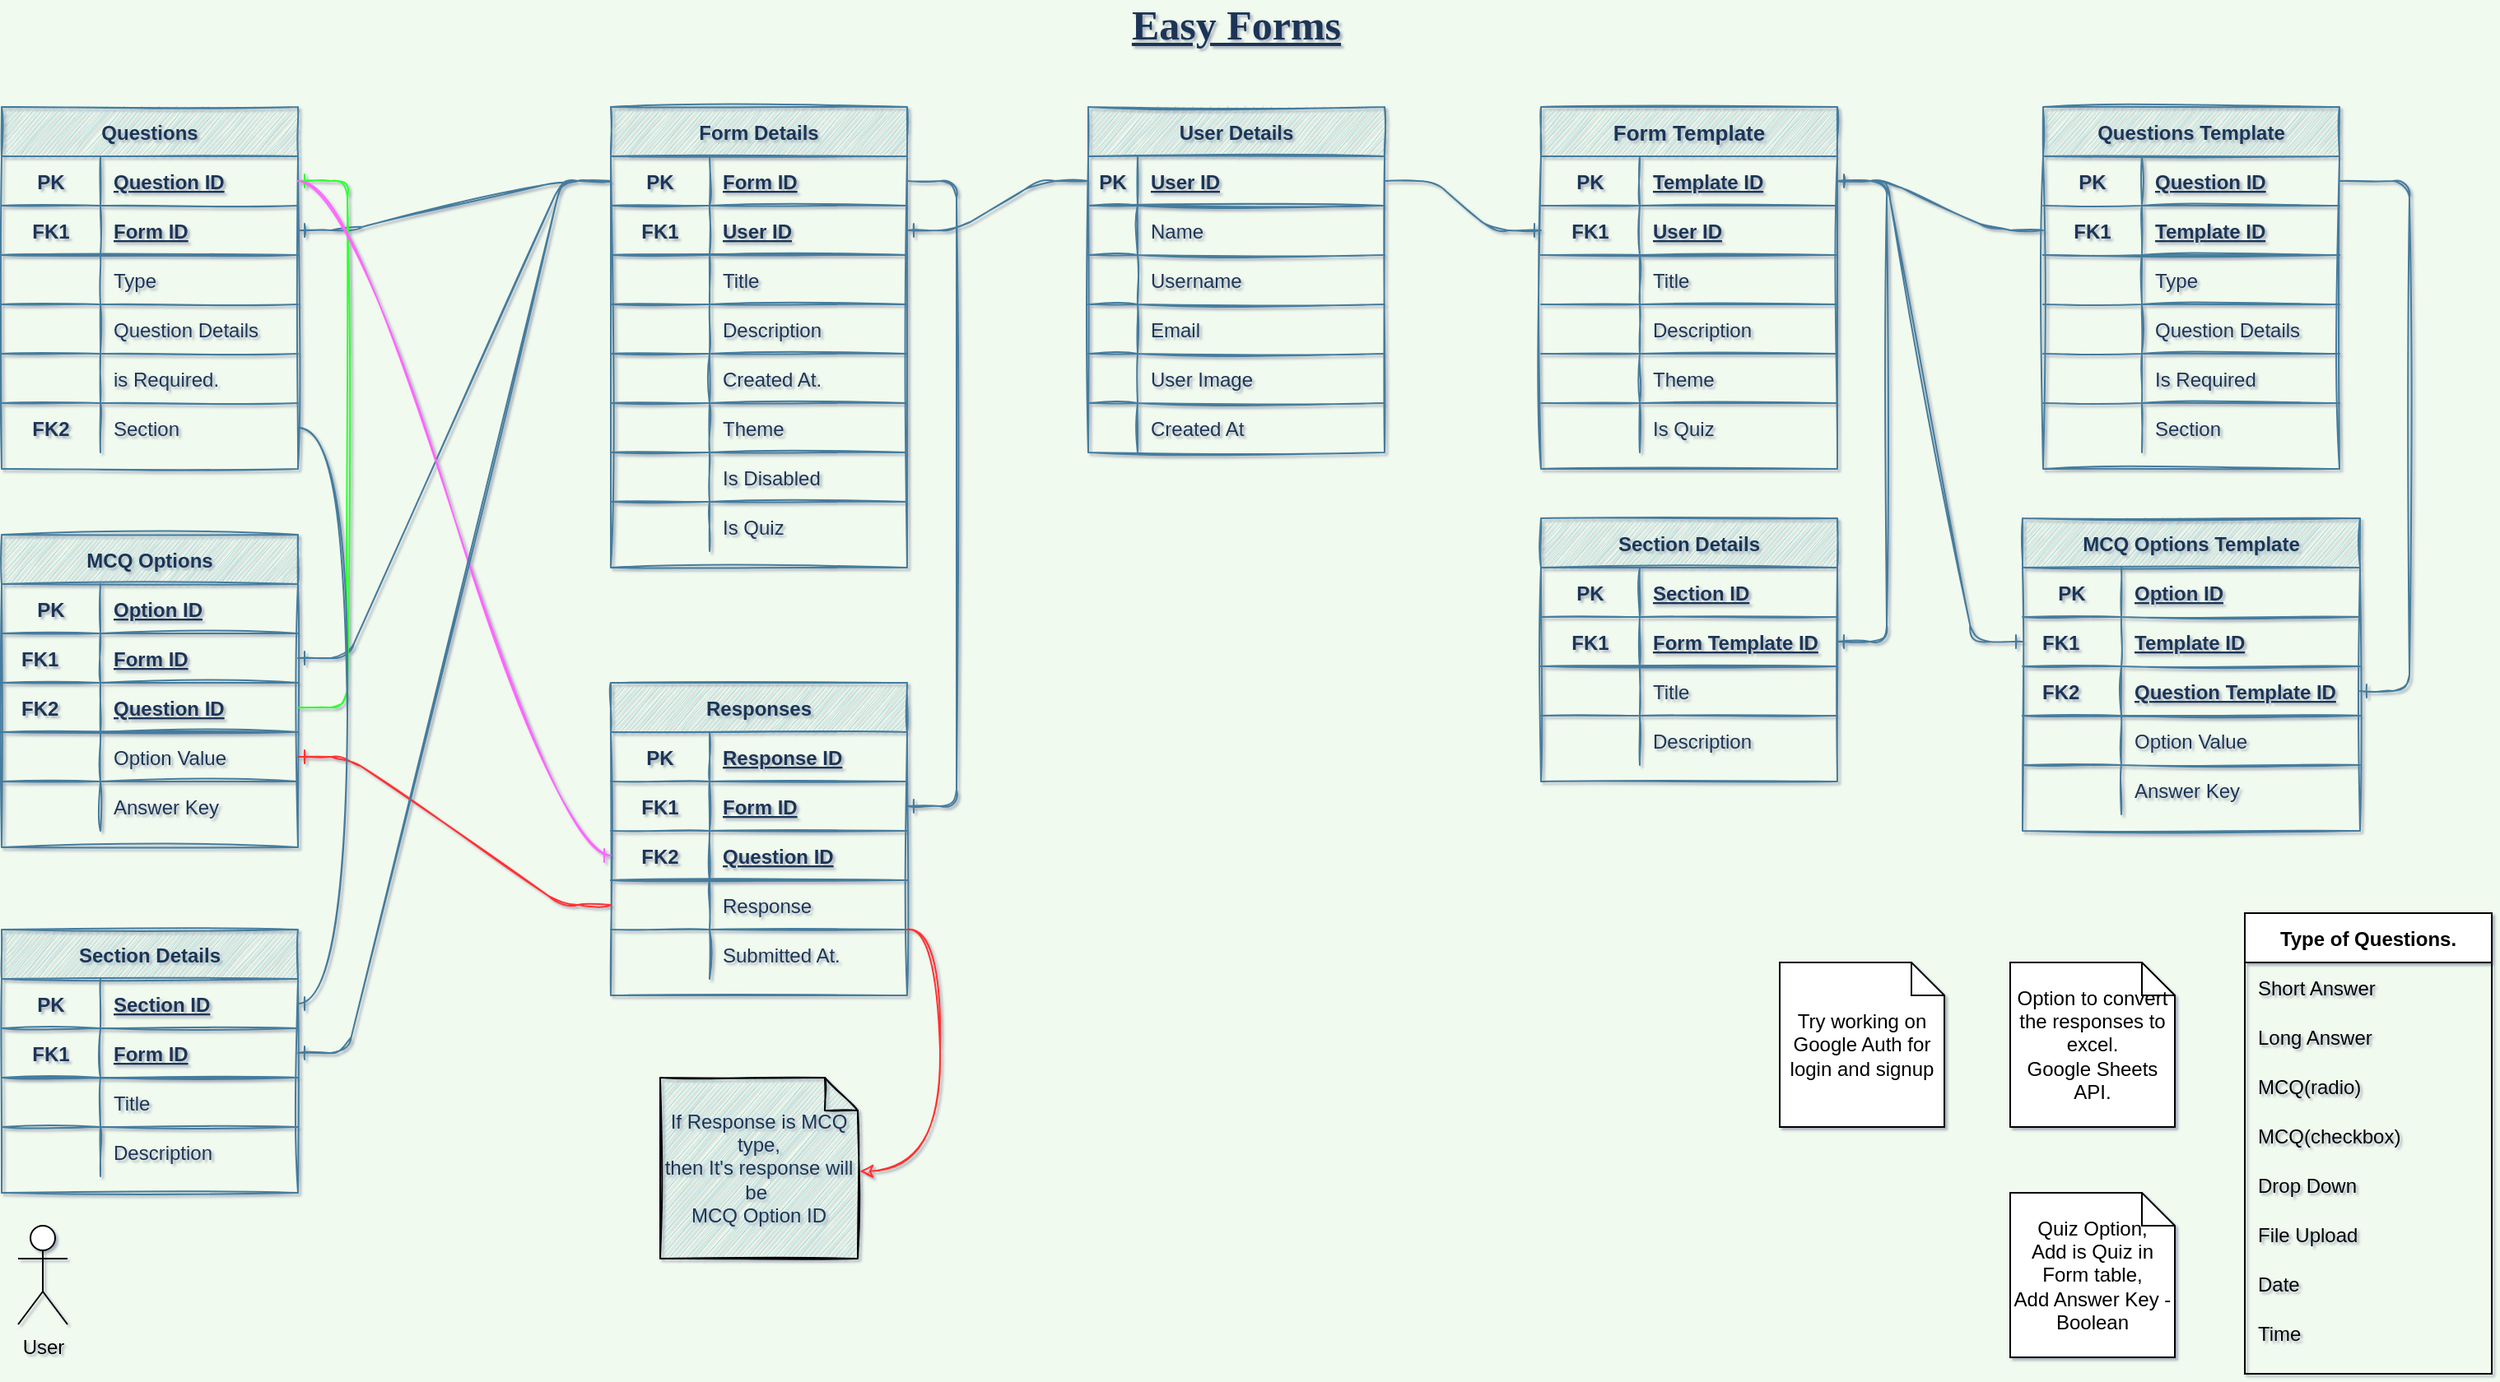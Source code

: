 <mxfile version="15.0.0" type="github">
  <diagram id="j92RiWuPkpGqdOamjUAV" name="Page-1">
    <mxGraphModel dx="2031" dy="1089" grid="1" gridSize="10" guides="1" tooltips="1" connect="1" arrows="1" fold="1" page="1" pageScale="1" pageWidth="1600" pageHeight="900" background="#F1FAEE" math="0" shadow="1">
      <root>
        <mxCell id="0" />
        <mxCell id="1" parent="0" />
        <mxCell id="sQLV5Q3G_cSaotpBcgOI-18" value="" style="edgeStyle=entityRelationEdgeStyle;fontSize=12;html=1;endArrow=ERone;endFill=1;labelBackgroundColor=#F1FAEE;strokeColor=#457B9D;fontColor=#1D3557;sketch=1;" parent="1" source="jHUtb_cKRdvPXOitlypp-19" target="sQLV5Q3G_cSaotpBcgOI-14" edge="1">
          <mxGeometry width="100" height="100" relative="1" as="geometry">
            <mxPoint x="160" y="430" as="sourcePoint" />
            <mxPoint x="260" y="330" as="targetPoint" />
          </mxGeometry>
        </mxCell>
        <mxCell id="jHUtb_cKRdvPXOitlypp-1" value="User Details" style="shape=table;startSize=30;container=1;collapsible=1;childLayout=tableLayout;fixedRows=1;rowLines=1;fontStyle=1;align=center;resizeLast=1;fillColor=#A8DADC;strokeColor=#457B9D;fontColor=#1D3557;sketch=1;" parent="1" vertex="1">
          <mxGeometry x="710" y="80" width="180" height="210" as="geometry" />
        </mxCell>
        <mxCell id="jHUtb_cKRdvPXOitlypp-2" value="" style="shape=partialRectangle;collapsible=0;dropTarget=0;pointerEvents=0;fillColor=none;top=0;left=0;bottom=1;right=0;points=[[0,0.5],[1,0.5]];portConstraint=eastwest;strokeColor=#457B9D;fontColor=#1D3557;sketch=1;" parent="jHUtb_cKRdvPXOitlypp-1" vertex="1">
          <mxGeometry y="30" width="180" height="30" as="geometry" />
        </mxCell>
        <mxCell id="jHUtb_cKRdvPXOitlypp-3" value="PK" style="shape=partialRectangle;connectable=0;fillColor=none;top=0;left=0;bottom=0;right=0;fontStyle=1;overflow=hidden;strokeColor=#457B9D;fontColor=#1D3557;sketch=1;" parent="jHUtb_cKRdvPXOitlypp-2" vertex="1">
          <mxGeometry width="30" height="30" as="geometry" />
        </mxCell>
        <mxCell id="jHUtb_cKRdvPXOitlypp-4" value="User ID" style="shape=partialRectangle;connectable=0;fillColor=none;top=0;left=0;bottom=0;right=0;align=left;spacingLeft=6;fontStyle=5;overflow=hidden;strokeColor=#457B9D;fontColor=#1D3557;sketch=1;" parent="jHUtb_cKRdvPXOitlypp-2" vertex="1">
          <mxGeometry x="30" width="150" height="30" as="geometry" />
        </mxCell>
        <mxCell id="jHUtb_cKRdvPXOitlypp-5" value="" style="shape=partialRectangle;collapsible=0;dropTarget=0;pointerEvents=0;fillColor=none;top=0;left=0;bottom=0;right=0;points=[[0,0.5],[1,0.5]];portConstraint=eastwest;strokeColor=#457B9D;fontColor=#1D3557;sketch=1;" parent="jHUtb_cKRdvPXOitlypp-1" vertex="1">
          <mxGeometry y="60" width="180" height="30" as="geometry" />
        </mxCell>
        <mxCell id="jHUtb_cKRdvPXOitlypp-6" value="" style="shape=partialRectangle;connectable=0;fillColor=none;top=0;left=0;bottom=0;right=0;editable=1;overflow=hidden;strokeColor=#457B9D;fontColor=#1D3557;sketch=1;" parent="jHUtb_cKRdvPXOitlypp-5" vertex="1">
          <mxGeometry width="30" height="30" as="geometry" />
        </mxCell>
        <mxCell id="jHUtb_cKRdvPXOitlypp-7" value="Name" style="shape=partialRectangle;connectable=0;fillColor=none;top=0;left=0;bottom=0;right=0;align=left;spacingLeft=6;overflow=hidden;strokeColor=#457B9D;fontColor=#1D3557;sketch=1;" parent="jHUtb_cKRdvPXOitlypp-5" vertex="1">
          <mxGeometry x="30" width="150" height="30" as="geometry" />
        </mxCell>
        <mxCell id="jHUtb_cKRdvPXOitlypp-8" value="" style="shape=partialRectangle;collapsible=0;dropTarget=0;pointerEvents=0;fillColor=none;top=0;left=0;bottom=0;right=0;points=[[0,0.5],[1,0.5]];portConstraint=eastwest;strokeColor=#457B9D;fontColor=#1D3557;sketch=1;" parent="jHUtb_cKRdvPXOitlypp-1" vertex="1">
          <mxGeometry y="90" width="180" height="30" as="geometry" />
        </mxCell>
        <mxCell id="jHUtb_cKRdvPXOitlypp-9" value="" style="shape=partialRectangle;connectable=0;fillColor=none;top=0;left=0;bottom=0;right=0;editable=1;overflow=hidden;strokeColor=#457B9D;fontColor=#1D3557;sketch=1;" parent="jHUtb_cKRdvPXOitlypp-8" vertex="1">
          <mxGeometry width="30" height="30" as="geometry" />
        </mxCell>
        <mxCell id="jHUtb_cKRdvPXOitlypp-10" value="Username" style="shape=partialRectangle;connectable=0;fillColor=none;top=0;left=0;bottom=0;right=0;align=left;spacingLeft=6;overflow=hidden;strokeColor=#457B9D;fontColor=#1D3557;sketch=1;" parent="jHUtb_cKRdvPXOitlypp-8" vertex="1">
          <mxGeometry x="30" width="150" height="30" as="geometry" />
        </mxCell>
        <mxCell id="jHUtb_cKRdvPXOitlypp-11" value="" style="shape=partialRectangle;collapsible=0;dropTarget=0;pointerEvents=0;fillColor=none;top=0;left=0;bottom=0;right=0;points=[[0,0.5],[1,0.5]];portConstraint=eastwest;strokeColor=#457B9D;fontColor=#1D3557;sketch=1;" parent="jHUtb_cKRdvPXOitlypp-1" vertex="1">
          <mxGeometry y="120" width="180" height="30" as="geometry" />
        </mxCell>
        <mxCell id="jHUtb_cKRdvPXOitlypp-12" value="" style="shape=partialRectangle;connectable=0;fillColor=none;top=0;left=0;bottom=0;right=0;editable=1;overflow=hidden;strokeColor=#457B9D;fontColor=#1D3557;sketch=1;" parent="jHUtb_cKRdvPXOitlypp-11" vertex="1">
          <mxGeometry width="30" height="30" as="geometry" />
        </mxCell>
        <mxCell id="jHUtb_cKRdvPXOitlypp-13" value="Email" style="shape=partialRectangle;connectable=0;fillColor=none;top=0;left=0;bottom=0;right=0;align=left;spacingLeft=6;overflow=hidden;strokeColor=#457B9D;fontColor=#1D3557;sketch=1;" parent="jHUtb_cKRdvPXOitlypp-11" vertex="1">
          <mxGeometry x="30" width="150" height="30" as="geometry" />
        </mxCell>
        <mxCell id="jHUtb_cKRdvPXOitlypp-64" style="shape=partialRectangle;collapsible=0;dropTarget=0;pointerEvents=0;fillColor=none;top=0;left=0;bottom=0;right=0;points=[[0,0.5],[1,0.5]];portConstraint=eastwest;strokeColor=#457B9D;fontColor=#1D3557;sketch=1;" parent="jHUtb_cKRdvPXOitlypp-1" vertex="1">
          <mxGeometry y="150" width="180" height="30" as="geometry" />
        </mxCell>
        <mxCell id="jHUtb_cKRdvPXOitlypp-65" style="shape=partialRectangle;connectable=0;fillColor=none;top=0;left=0;bottom=0;right=0;editable=1;overflow=hidden;strokeColor=#457B9D;fontColor=#1D3557;sketch=1;" parent="jHUtb_cKRdvPXOitlypp-64" vertex="1">
          <mxGeometry width="30" height="30" as="geometry" />
        </mxCell>
        <mxCell id="jHUtb_cKRdvPXOitlypp-66" value="User Image" style="shape=partialRectangle;connectable=0;fillColor=none;top=0;left=0;bottom=0;right=0;align=left;spacingLeft=6;overflow=hidden;strokeColor=#457B9D;fontColor=#1D3557;sketch=1;" parent="jHUtb_cKRdvPXOitlypp-64" vertex="1">
          <mxGeometry x="30" width="150" height="30" as="geometry" />
        </mxCell>
        <mxCell id="jHUtb_cKRdvPXOitlypp-15" style="shape=partialRectangle;collapsible=0;dropTarget=0;pointerEvents=0;fillColor=none;top=0;left=0;bottom=0;right=0;points=[[0,0.5],[1,0.5]];portConstraint=eastwest;strokeColor=#457B9D;fontColor=#1D3557;sketch=1;" parent="jHUtb_cKRdvPXOitlypp-1" vertex="1">
          <mxGeometry y="180" width="180" height="30" as="geometry" />
        </mxCell>
        <mxCell id="jHUtb_cKRdvPXOitlypp-16" style="shape=partialRectangle;connectable=0;fillColor=none;top=0;left=0;bottom=0;right=0;editable=1;overflow=hidden;strokeColor=#457B9D;fontColor=#1D3557;sketch=1;" parent="jHUtb_cKRdvPXOitlypp-15" vertex="1">
          <mxGeometry width="30" height="30" as="geometry" />
        </mxCell>
        <mxCell id="jHUtb_cKRdvPXOitlypp-17" value="Created At" style="shape=partialRectangle;connectable=0;fillColor=none;top=0;left=0;bottom=0;right=0;align=left;spacingLeft=6;overflow=hidden;strokeColor=#457B9D;fontColor=#1D3557;sketch=1;" parent="jHUtb_cKRdvPXOitlypp-15" vertex="1">
          <mxGeometry x="30" width="150" height="30" as="geometry" />
        </mxCell>
        <mxCell id="jHUtb_cKRdvPXOitlypp-18" value="Form Details" style="shape=table;startSize=30;container=1;collapsible=1;childLayout=tableLayout;fixedRows=1;rowLines=1;fontStyle=1;align=center;resizeLast=1;fillColor=#A8DADC;strokeColor=#457B9D;fontColor=#1D3557;sketch=1;" parent="1" vertex="1">
          <mxGeometry x="420" y="80" width="180" height="280" as="geometry" />
        </mxCell>
        <mxCell id="jHUtb_cKRdvPXOitlypp-19" value="" style="shape=partialRectangle;collapsible=0;dropTarget=0;pointerEvents=0;fillColor=none;top=0;left=0;bottom=0;right=0;points=[[0,0.5],[1,0.5]];portConstraint=eastwest;strokeColor=#457B9D;fontColor=#1D3557;sketch=1;" parent="jHUtb_cKRdvPXOitlypp-18" vertex="1">
          <mxGeometry y="30" width="180" height="30" as="geometry" />
        </mxCell>
        <mxCell id="jHUtb_cKRdvPXOitlypp-20" value="PK" style="shape=partialRectangle;connectable=0;fillColor=none;top=0;left=0;bottom=0;right=0;fontStyle=1;overflow=hidden;strokeColor=#457B9D;fontColor=#1D3557;sketch=1;" parent="jHUtb_cKRdvPXOitlypp-19" vertex="1">
          <mxGeometry width="60" height="30" as="geometry" />
        </mxCell>
        <mxCell id="jHUtb_cKRdvPXOitlypp-21" value="Form ID" style="shape=partialRectangle;connectable=0;fillColor=none;top=0;left=0;bottom=0;right=0;align=left;spacingLeft=6;fontStyle=5;overflow=hidden;strokeColor=#457B9D;fontColor=#1D3557;sketch=1;" parent="jHUtb_cKRdvPXOitlypp-19" vertex="1">
          <mxGeometry x="60" width="120" height="30" as="geometry" />
        </mxCell>
        <mxCell id="jHUtb_cKRdvPXOitlypp-22" value="" style="shape=partialRectangle;collapsible=0;dropTarget=0;pointerEvents=0;fillColor=none;top=0;left=0;bottom=1;right=0;points=[[0,0.5],[1,0.5]];portConstraint=eastwest;strokeColor=#457B9D;fontColor=#1D3557;sketch=1;" parent="jHUtb_cKRdvPXOitlypp-18" vertex="1">
          <mxGeometry y="60" width="180" height="30" as="geometry" />
        </mxCell>
        <mxCell id="jHUtb_cKRdvPXOitlypp-23" value="FK1" style="shape=partialRectangle;connectable=0;fillColor=none;top=0;left=0;bottom=0;right=0;fontStyle=1;overflow=hidden;strokeColor=#457B9D;fontColor=#1D3557;sketch=1;" parent="jHUtb_cKRdvPXOitlypp-22" vertex="1">
          <mxGeometry width="60" height="30" as="geometry" />
        </mxCell>
        <mxCell id="jHUtb_cKRdvPXOitlypp-24" value="User ID" style="shape=partialRectangle;connectable=0;fillColor=none;top=0;left=0;bottom=0;right=0;align=left;spacingLeft=6;fontStyle=5;overflow=hidden;strokeColor=#457B9D;fontColor=#1D3557;sketch=1;" parent="jHUtb_cKRdvPXOitlypp-22" vertex="1">
          <mxGeometry x="60" width="120" height="30" as="geometry" />
        </mxCell>
        <mxCell id="jHUtb_cKRdvPXOitlypp-25" value="" style="shape=partialRectangle;collapsible=0;dropTarget=0;pointerEvents=0;fillColor=none;top=0;left=0;bottom=0;right=0;points=[[0,0.5],[1,0.5]];portConstraint=eastwest;strokeColor=#457B9D;fontColor=#1D3557;sketch=1;" parent="jHUtb_cKRdvPXOitlypp-18" vertex="1">
          <mxGeometry y="90" width="180" height="30" as="geometry" />
        </mxCell>
        <mxCell id="jHUtb_cKRdvPXOitlypp-26" value="" style="shape=partialRectangle;connectable=0;fillColor=none;top=0;left=0;bottom=0;right=0;editable=1;overflow=hidden;strokeColor=#457B9D;fontColor=#1D3557;sketch=1;" parent="jHUtb_cKRdvPXOitlypp-25" vertex="1">
          <mxGeometry width="60" height="30" as="geometry" />
        </mxCell>
        <mxCell id="jHUtb_cKRdvPXOitlypp-27" value="Title" style="shape=partialRectangle;connectable=0;fillColor=none;top=0;left=0;bottom=0;right=0;align=left;spacingLeft=6;overflow=hidden;strokeColor=#457B9D;fontColor=#1D3557;sketch=1;" parent="jHUtb_cKRdvPXOitlypp-25" vertex="1">
          <mxGeometry x="60" width="120" height="30" as="geometry" />
        </mxCell>
        <mxCell id="jHUtb_cKRdvPXOitlypp-28" value="" style="shape=partialRectangle;collapsible=0;dropTarget=0;pointerEvents=0;fillColor=none;top=0;left=0;bottom=0;right=0;points=[[0,0.5],[1,0.5]];portConstraint=eastwest;strokeColor=#457B9D;fontColor=#1D3557;sketch=1;" parent="jHUtb_cKRdvPXOitlypp-18" vertex="1">
          <mxGeometry y="120" width="180" height="30" as="geometry" />
        </mxCell>
        <mxCell id="jHUtb_cKRdvPXOitlypp-29" value="" style="shape=partialRectangle;connectable=0;fillColor=none;top=0;left=0;bottom=0;right=0;editable=1;overflow=hidden;strokeColor=#457B9D;fontColor=#1D3557;sketch=1;" parent="jHUtb_cKRdvPXOitlypp-28" vertex="1">
          <mxGeometry width="60" height="30" as="geometry" />
        </mxCell>
        <mxCell id="jHUtb_cKRdvPXOitlypp-30" value="Description" style="shape=partialRectangle;connectable=0;fillColor=none;top=0;left=0;bottom=0;right=0;align=left;spacingLeft=6;overflow=hidden;strokeColor=#457B9D;fontColor=#1D3557;sketch=1;" parent="jHUtb_cKRdvPXOitlypp-28" vertex="1">
          <mxGeometry x="60" width="120" height="30" as="geometry" />
        </mxCell>
        <mxCell id="Ti5ttGNxFUEcb-BEOLVq-4" style="shape=partialRectangle;collapsible=0;dropTarget=0;pointerEvents=0;fillColor=none;top=0;left=0;bottom=0;right=0;points=[[0,0.5],[1,0.5]];portConstraint=eastwest;strokeColor=#457B9D;fontColor=#1D3557;sketch=1;" parent="jHUtb_cKRdvPXOitlypp-18" vertex="1">
          <mxGeometry y="150" width="180" height="30" as="geometry" />
        </mxCell>
        <mxCell id="Ti5ttGNxFUEcb-BEOLVq-5" style="shape=partialRectangle;connectable=0;fillColor=none;top=0;left=0;bottom=0;right=0;editable=1;overflow=hidden;strokeColor=#457B9D;fontColor=#1D3557;sketch=1;" parent="Ti5ttGNxFUEcb-BEOLVq-4" vertex="1">
          <mxGeometry width="60" height="30" as="geometry" />
        </mxCell>
        <mxCell id="Ti5ttGNxFUEcb-BEOLVq-6" value="Created At." style="shape=partialRectangle;connectable=0;fillColor=none;top=0;left=0;bottom=0;right=0;align=left;spacingLeft=6;overflow=hidden;strokeColor=#457B9D;fontColor=#1D3557;sketch=1;" parent="Ti5ttGNxFUEcb-BEOLVq-4" vertex="1">
          <mxGeometry x="60" width="120" height="30" as="geometry" />
        </mxCell>
        <mxCell id="jHUtb_cKRdvPXOitlypp-67" style="shape=partialRectangle;collapsible=0;dropTarget=0;pointerEvents=0;fillColor=none;top=0;left=0;bottom=0;right=0;points=[[0,0.5],[1,0.5]];portConstraint=eastwest;strokeColor=#457B9D;fontColor=#1D3557;sketch=1;" parent="jHUtb_cKRdvPXOitlypp-18" vertex="1">
          <mxGeometry y="180" width="180" height="30" as="geometry" />
        </mxCell>
        <mxCell id="jHUtb_cKRdvPXOitlypp-68" style="shape=partialRectangle;connectable=0;fillColor=none;top=0;left=0;bottom=0;right=0;editable=1;overflow=hidden;strokeColor=#457B9D;fontColor=#1D3557;sketch=1;" parent="jHUtb_cKRdvPXOitlypp-67" vertex="1">
          <mxGeometry width="60" height="30" as="geometry" />
        </mxCell>
        <mxCell id="jHUtb_cKRdvPXOitlypp-69" value="Theme" style="shape=partialRectangle;connectable=0;fillColor=none;top=0;left=0;bottom=0;right=0;align=left;spacingLeft=6;overflow=hidden;strokeColor=#457B9D;fontColor=#1D3557;sketch=1;" parent="jHUtb_cKRdvPXOitlypp-67" vertex="1">
          <mxGeometry x="60" width="120" height="30" as="geometry" />
        </mxCell>
        <mxCell id="jHUtb_cKRdvPXOitlypp-61" style="shape=partialRectangle;collapsible=0;dropTarget=0;pointerEvents=0;fillColor=none;top=0;left=0;bottom=0;right=0;points=[[0,0.5],[1,0.5]];portConstraint=eastwest;strokeColor=#457B9D;fontColor=#1D3557;sketch=1;" parent="jHUtb_cKRdvPXOitlypp-18" vertex="1">
          <mxGeometry y="210" width="180" height="30" as="geometry" />
        </mxCell>
        <mxCell id="jHUtb_cKRdvPXOitlypp-62" style="shape=partialRectangle;connectable=0;fillColor=none;top=0;left=0;bottom=0;right=0;editable=1;overflow=hidden;strokeColor=#457B9D;fontColor=#1D3557;sketch=1;" parent="jHUtb_cKRdvPXOitlypp-61" vertex="1">
          <mxGeometry width="60" height="30" as="geometry" />
        </mxCell>
        <mxCell id="jHUtb_cKRdvPXOitlypp-63" value="Is Disabled" style="shape=partialRectangle;connectable=0;fillColor=none;top=0;left=0;bottom=0;right=0;align=left;spacingLeft=6;overflow=hidden;strokeColor=#457B9D;fontColor=#1D3557;sketch=1;" parent="jHUtb_cKRdvPXOitlypp-61" vertex="1">
          <mxGeometry x="60" width="120" height="30" as="geometry" />
        </mxCell>
        <mxCell id="Ti5ttGNxFUEcb-BEOLVq-1" style="shape=partialRectangle;collapsible=0;dropTarget=0;pointerEvents=0;fillColor=none;top=0;left=0;bottom=0;right=0;points=[[0,0.5],[1,0.5]];portConstraint=eastwest;strokeColor=#457B9D;fontColor=#1D3557;sketch=1;" parent="jHUtb_cKRdvPXOitlypp-18" vertex="1">
          <mxGeometry y="240" width="180" height="30" as="geometry" />
        </mxCell>
        <mxCell id="Ti5ttGNxFUEcb-BEOLVq-2" style="shape=partialRectangle;connectable=0;fillColor=none;top=0;left=0;bottom=0;right=0;editable=1;overflow=hidden;strokeColor=#457B9D;fontColor=#1D3557;sketch=1;" parent="Ti5ttGNxFUEcb-BEOLVq-1" vertex="1">
          <mxGeometry width="60" height="30" as="geometry" />
        </mxCell>
        <mxCell id="Ti5ttGNxFUEcb-BEOLVq-3" value="Is Quiz" style="shape=partialRectangle;connectable=0;fillColor=none;top=0;left=0;bottom=0;right=0;align=left;spacingLeft=6;overflow=hidden;strokeColor=#457B9D;fontColor=#1D3557;sketch=1;" parent="Ti5ttGNxFUEcb-BEOLVq-1" vertex="1">
          <mxGeometry x="60" width="120" height="30" as="geometry" />
        </mxCell>
        <mxCell id="jHUtb_cKRdvPXOitlypp-47" value="" style="edgeStyle=entityRelationEdgeStyle;fontSize=12;html=1;endArrow=ERone;endFill=1;labelBackgroundColor=#F1FAEE;strokeColor=#457B9D;fontColor=#1D3557;sketch=1;" parent="1" source="jHUtb_cKRdvPXOitlypp-2" target="jHUtb_cKRdvPXOitlypp-22" edge="1">
          <mxGeometry width="100" height="100" relative="1" as="geometry">
            <mxPoint x="670" y="440" as="sourcePoint" />
            <mxPoint x="770" y="340" as="targetPoint" />
          </mxGeometry>
        </mxCell>
        <mxCell id="jHUtb_cKRdvPXOitlypp-48" value="Responses" style="shape=table;startSize=30;container=1;collapsible=1;childLayout=tableLayout;fixedRows=1;rowLines=1;fontStyle=1;align=center;resizeLast=1;fillColor=#A8DADC;strokeColor=#457B9D;fontColor=#1D3557;sketch=1;" parent="1" vertex="1">
          <mxGeometry x="420" y="430" width="180" height="190" as="geometry" />
        </mxCell>
        <mxCell id="jHUtb_cKRdvPXOitlypp-49" value="" style="shape=partialRectangle;collapsible=0;dropTarget=0;pointerEvents=0;fillColor=none;top=0;left=0;bottom=0;right=0;points=[[0,0.5],[1,0.5]];portConstraint=eastwest;strokeColor=#457B9D;fontColor=#1D3557;sketch=1;" parent="jHUtb_cKRdvPXOitlypp-48" vertex="1">
          <mxGeometry y="30" width="180" height="30" as="geometry" />
        </mxCell>
        <mxCell id="jHUtb_cKRdvPXOitlypp-50" value="PK" style="shape=partialRectangle;connectable=0;fillColor=none;top=0;left=0;bottom=0;right=0;fontStyle=1;overflow=hidden;strokeColor=#457B9D;fontColor=#1D3557;sketch=1;" parent="jHUtb_cKRdvPXOitlypp-49" vertex="1">
          <mxGeometry width="60" height="30" as="geometry" />
        </mxCell>
        <mxCell id="jHUtb_cKRdvPXOitlypp-51" value="Response ID" style="shape=partialRectangle;connectable=0;fillColor=none;top=0;left=0;bottom=0;right=0;align=left;spacingLeft=6;fontStyle=5;overflow=hidden;strokeColor=#457B9D;fontColor=#1D3557;sketch=1;" parent="jHUtb_cKRdvPXOitlypp-49" vertex="1">
          <mxGeometry x="60" width="120" height="30" as="geometry" />
        </mxCell>
        <mxCell id="jHUtb_cKRdvPXOitlypp-118" style="shape=partialRectangle;collapsible=0;dropTarget=0;pointerEvents=0;fillColor=none;top=0;left=0;bottom=0;right=0;points=[[0,0.5],[1,0.5]];portConstraint=eastwest;strokeColor=#457B9D;fontColor=#1D3557;sketch=1;" parent="jHUtb_cKRdvPXOitlypp-48" vertex="1">
          <mxGeometry y="60" width="180" height="30" as="geometry" />
        </mxCell>
        <mxCell id="jHUtb_cKRdvPXOitlypp-119" value="FK1" style="shape=partialRectangle;connectable=0;fillColor=none;top=0;left=0;bottom=0;right=0;fontStyle=1;overflow=hidden;strokeColor=#457B9D;fontColor=#1D3557;sketch=1;" parent="jHUtb_cKRdvPXOitlypp-118" vertex="1">
          <mxGeometry width="60" height="30" as="geometry" />
        </mxCell>
        <mxCell id="jHUtb_cKRdvPXOitlypp-120" value="Form ID" style="shape=partialRectangle;connectable=0;fillColor=none;top=0;left=0;bottom=0;right=0;align=left;spacingLeft=6;fontStyle=5;overflow=hidden;strokeColor=#457B9D;fontColor=#1D3557;sketch=1;" parent="jHUtb_cKRdvPXOitlypp-118" vertex="1">
          <mxGeometry x="60" width="120" height="30" as="geometry" />
        </mxCell>
        <mxCell id="jHUtb_cKRdvPXOitlypp-52" value="" style="shape=partialRectangle;collapsible=0;dropTarget=0;pointerEvents=0;fillColor=none;top=0;left=0;bottom=1;right=0;points=[[0,0.5],[1,0.5]];portConstraint=eastwest;strokeColor=#457B9D;fontColor=#1D3557;sketch=1;" parent="jHUtb_cKRdvPXOitlypp-48" vertex="1">
          <mxGeometry y="90" width="180" height="30" as="geometry" />
        </mxCell>
        <mxCell id="jHUtb_cKRdvPXOitlypp-53" value="FK2" style="shape=partialRectangle;connectable=0;fillColor=none;top=0;left=0;bottom=0;right=0;fontStyle=1;overflow=hidden;strokeColor=#457B9D;fontColor=#1D3557;sketch=1;" parent="jHUtb_cKRdvPXOitlypp-52" vertex="1">
          <mxGeometry width="60" height="30" as="geometry" />
        </mxCell>
        <mxCell id="jHUtb_cKRdvPXOitlypp-54" value="Question ID" style="shape=partialRectangle;connectable=0;fillColor=none;top=0;left=0;bottom=0;right=0;align=left;spacingLeft=6;fontStyle=5;overflow=hidden;strokeColor=#457B9D;fontColor=#1D3557;sketch=1;" parent="jHUtb_cKRdvPXOitlypp-52" vertex="1">
          <mxGeometry x="60" width="120" height="30" as="geometry" />
        </mxCell>
        <mxCell id="jHUtb_cKRdvPXOitlypp-55" value="" style="shape=partialRectangle;collapsible=0;dropTarget=0;pointerEvents=0;fillColor=none;top=0;left=0;bottom=0;right=0;points=[[0,0.5],[1,0.5]];portConstraint=eastwest;strokeColor=#457B9D;fontColor=#1D3557;sketch=1;" parent="jHUtb_cKRdvPXOitlypp-48" vertex="1">
          <mxGeometry y="120" width="180" height="30" as="geometry" />
        </mxCell>
        <mxCell id="jHUtb_cKRdvPXOitlypp-56" value="" style="shape=partialRectangle;connectable=0;fillColor=none;top=0;left=0;bottom=0;right=0;editable=1;overflow=hidden;strokeColor=#457B9D;fontColor=#1D3557;sketch=1;" parent="jHUtb_cKRdvPXOitlypp-55" vertex="1">
          <mxGeometry width="60" height="30" as="geometry" />
        </mxCell>
        <mxCell id="jHUtb_cKRdvPXOitlypp-57" value="Response" style="shape=partialRectangle;connectable=0;fillColor=none;top=0;left=0;bottom=0;right=0;align=left;spacingLeft=6;overflow=hidden;strokeColor=#457B9D;fontColor=#1D3557;sketch=1;" parent="jHUtb_cKRdvPXOitlypp-55" vertex="1">
          <mxGeometry x="60" width="120" height="30" as="geometry" />
        </mxCell>
        <mxCell id="Ti5ttGNxFUEcb-BEOLVq-7" style="shape=partialRectangle;collapsible=0;dropTarget=0;pointerEvents=0;fillColor=none;top=0;left=0;bottom=0;right=0;points=[[0,0.5],[1,0.5]];portConstraint=eastwest;strokeColor=#457B9D;fontColor=#1D3557;sketch=1;" parent="jHUtb_cKRdvPXOitlypp-48" vertex="1">
          <mxGeometry y="150" width="180" height="30" as="geometry" />
        </mxCell>
        <mxCell id="Ti5ttGNxFUEcb-BEOLVq-8" style="shape=partialRectangle;connectable=0;fillColor=none;top=0;left=0;bottom=0;right=0;editable=1;overflow=hidden;strokeColor=#457B9D;fontColor=#1D3557;sketch=1;" parent="Ti5ttGNxFUEcb-BEOLVq-7" vertex="1">
          <mxGeometry width="60" height="30" as="geometry" />
        </mxCell>
        <mxCell id="Ti5ttGNxFUEcb-BEOLVq-9" value="Submitted At." style="shape=partialRectangle;connectable=0;fillColor=none;top=0;left=0;bottom=0;right=0;align=left;spacingLeft=6;overflow=hidden;strokeColor=#457B9D;fontColor=#1D3557;sketch=1;" parent="Ti5ttGNxFUEcb-BEOLVq-7" vertex="1">
          <mxGeometry x="60" width="120" height="30" as="geometry" />
        </mxCell>
        <mxCell id="jHUtb_cKRdvPXOitlypp-83" value="" style="edgeStyle=entityRelationEdgeStyle;fontSize=12;html=1;endArrow=ERone;endFill=1;labelBackgroundColor=#F1FAEE;strokeColor=#457B9D;fontColor=#1D3557;sketch=1;" parent="1" source="jHUtb_cKRdvPXOitlypp-19" target="jHUtb_cKRdvPXOitlypp-74" edge="1">
          <mxGeometry width="100" height="100" relative="1" as="geometry">
            <mxPoint x="160" y="460" as="sourcePoint" />
            <mxPoint x="260" y="360" as="targetPoint" />
          </mxGeometry>
        </mxCell>
        <mxCell id="jHUtb_cKRdvPXOitlypp-97" value="Easy Forms" style="text;html=1;strokeColor=none;fillColor=none;align=center;verticalAlign=middle;whiteSpace=wrap;fontFamily=montserrat;fontSource=https%3A%2F%2Ffonts.googleapis.com%2Fcss%3Ffamily%3Dmontserrat;fontSize=25;fontStyle=5;fontColor=#1D3557;sketch=1;" parent="1" vertex="1">
          <mxGeometry x="615" y="20" width="370" height="20" as="geometry" />
        </mxCell>
        <mxCell id="jHUtb_cKRdvPXOitlypp-98" value="Form Template" style="shape=table;startSize=30;container=1;collapsible=1;childLayout=tableLayout;fixedRows=1;rowLines=1;fontStyle=1;align=center;resizeLast=1;fontFamily=Helvetica;fontSize=13;strokeWidth=1;fillColor=#A8DADC;strokeColor=#457B9D;fontColor=#1D3557;sketch=1;" parent="1" vertex="1">
          <mxGeometry x="985" y="80" width="180" height="220" as="geometry" />
        </mxCell>
        <mxCell id="jHUtb_cKRdvPXOitlypp-99" value="" style="shape=partialRectangle;collapsible=0;dropTarget=0;pointerEvents=0;fillColor=none;top=0;left=0;bottom=0;right=0;points=[[0,0.5],[1,0.5]];portConstraint=eastwest;strokeColor=#457B9D;fontColor=#1D3557;sketch=1;" parent="jHUtb_cKRdvPXOitlypp-98" vertex="1">
          <mxGeometry y="30" width="180" height="30" as="geometry" />
        </mxCell>
        <mxCell id="jHUtb_cKRdvPXOitlypp-100" value="PK" style="shape=partialRectangle;connectable=0;fillColor=none;top=0;left=0;bottom=0;right=0;fontStyle=1;overflow=hidden;strokeColor=#457B9D;fontColor=#1D3557;sketch=1;" parent="jHUtb_cKRdvPXOitlypp-99" vertex="1">
          <mxGeometry width="60" height="30" as="geometry" />
        </mxCell>
        <mxCell id="jHUtb_cKRdvPXOitlypp-101" value="Template ID" style="shape=partialRectangle;connectable=0;fillColor=none;top=0;left=0;bottom=0;right=0;align=left;spacingLeft=6;fontStyle=5;overflow=hidden;strokeColor=#457B9D;fontColor=#1D3557;sketch=1;" parent="jHUtb_cKRdvPXOitlypp-99" vertex="1">
          <mxGeometry x="60" width="120" height="30" as="geometry" />
        </mxCell>
        <mxCell id="jHUtb_cKRdvPXOitlypp-102" value="" style="shape=partialRectangle;collapsible=0;dropTarget=0;pointerEvents=0;fillColor=none;top=0;left=0;bottom=1;right=0;points=[[0,0.5],[1,0.5]];portConstraint=eastwest;strokeColor=#457B9D;fontColor=#1D3557;sketch=1;" parent="jHUtb_cKRdvPXOitlypp-98" vertex="1">
          <mxGeometry y="60" width="180" height="30" as="geometry" />
        </mxCell>
        <mxCell id="jHUtb_cKRdvPXOitlypp-103" value="FK1" style="shape=partialRectangle;connectable=0;fillColor=none;top=0;left=0;bottom=0;right=0;fontStyle=1;overflow=hidden;strokeColor=#457B9D;fontColor=#1D3557;sketch=1;" parent="jHUtb_cKRdvPXOitlypp-102" vertex="1">
          <mxGeometry width="60" height="30" as="geometry" />
        </mxCell>
        <mxCell id="jHUtb_cKRdvPXOitlypp-104" value="User ID" style="shape=partialRectangle;connectable=0;fillColor=none;top=0;left=0;bottom=0;right=0;align=left;spacingLeft=6;fontStyle=5;overflow=hidden;strokeColor=#457B9D;fontColor=#1D3557;sketch=1;" parent="jHUtb_cKRdvPXOitlypp-102" vertex="1">
          <mxGeometry x="60" width="120" height="30" as="geometry" />
        </mxCell>
        <mxCell id="jHUtb_cKRdvPXOitlypp-105" value="" style="shape=partialRectangle;collapsible=0;dropTarget=0;pointerEvents=0;fillColor=none;top=0;left=0;bottom=0;right=0;points=[[0,0.5],[1,0.5]];portConstraint=eastwest;strokeColor=#457B9D;fontColor=#1D3557;sketch=1;" parent="jHUtb_cKRdvPXOitlypp-98" vertex="1">
          <mxGeometry y="90" width="180" height="30" as="geometry" />
        </mxCell>
        <mxCell id="jHUtb_cKRdvPXOitlypp-106" value="" style="shape=partialRectangle;connectable=0;fillColor=none;top=0;left=0;bottom=0;right=0;editable=1;overflow=hidden;strokeColor=#457B9D;fontColor=#1D3557;sketch=1;" parent="jHUtb_cKRdvPXOitlypp-105" vertex="1">
          <mxGeometry width="60" height="30" as="geometry" />
        </mxCell>
        <mxCell id="jHUtb_cKRdvPXOitlypp-107" value="Title" style="shape=partialRectangle;connectable=0;fillColor=none;top=0;left=0;bottom=0;right=0;align=left;spacingLeft=6;overflow=hidden;strokeColor=#457B9D;fontColor=#1D3557;sketch=1;" parent="jHUtb_cKRdvPXOitlypp-105" vertex="1">
          <mxGeometry x="60" width="120" height="30" as="geometry" />
        </mxCell>
        <mxCell id="jHUtb_cKRdvPXOitlypp-108" value="" style="shape=partialRectangle;collapsible=0;dropTarget=0;pointerEvents=0;fillColor=none;top=0;left=0;bottom=0;right=0;points=[[0,0.5],[1,0.5]];portConstraint=eastwest;strokeColor=#457B9D;fontColor=#1D3557;sketch=1;" parent="jHUtb_cKRdvPXOitlypp-98" vertex="1">
          <mxGeometry y="120" width="180" height="30" as="geometry" />
        </mxCell>
        <mxCell id="jHUtb_cKRdvPXOitlypp-109" value="" style="shape=partialRectangle;connectable=0;fillColor=none;top=0;left=0;bottom=0;right=0;editable=1;overflow=hidden;strokeColor=#457B9D;fontColor=#1D3557;sketch=1;" parent="jHUtb_cKRdvPXOitlypp-108" vertex="1">
          <mxGeometry width="60" height="30" as="geometry" />
        </mxCell>
        <mxCell id="jHUtb_cKRdvPXOitlypp-110" value="Description" style="shape=partialRectangle;connectable=0;fillColor=none;top=0;left=0;bottom=0;right=0;align=left;spacingLeft=6;overflow=hidden;strokeColor=#457B9D;fontColor=#1D3557;sketch=1;" parent="jHUtb_cKRdvPXOitlypp-108" vertex="1">
          <mxGeometry x="60" width="120" height="30" as="geometry" />
        </mxCell>
        <mxCell id="sQLV5Q3G_cSaotpBcgOI-20" style="shape=partialRectangle;collapsible=0;dropTarget=0;pointerEvents=0;fillColor=none;top=0;left=0;bottom=0;right=0;points=[[0,0.5],[1,0.5]];portConstraint=eastwest;strokeColor=#457B9D;fontColor=#1D3557;sketch=1;" parent="jHUtb_cKRdvPXOitlypp-98" vertex="1">
          <mxGeometry y="150" width="180" height="30" as="geometry" />
        </mxCell>
        <mxCell id="sQLV5Q3G_cSaotpBcgOI-21" style="shape=partialRectangle;connectable=0;fillColor=none;top=0;left=0;bottom=0;right=0;editable=1;overflow=hidden;strokeColor=#457B9D;fontColor=#1D3557;sketch=1;" parent="sQLV5Q3G_cSaotpBcgOI-20" vertex="1">
          <mxGeometry width="60" height="30" as="geometry" />
        </mxCell>
        <mxCell id="sQLV5Q3G_cSaotpBcgOI-22" value="Theme" style="shape=partialRectangle;connectable=0;fillColor=none;top=0;left=0;bottom=0;right=0;align=left;spacingLeft=6;overflow=hidden;strokeColor=#457B9D;fontColor=#1D3557;sketch=1;" parent="sQLV5Q3G_cSaotpBcgOI-20" vertex="1">
          <mxGeometry x="60" width="120" height="30" as="geometry" />
        </mxCell>
        <mxCell id="Ti5ttGNxFUEcb-BEOLVq-58" style="shape=partialRectangle;collapsible=0;dropTarget=0;pointerEvents=0;fillColor=none;top=0;left=0;bottom=0;right=0;points=[[0,0.5],[1,0.5]];portConstraint=eastwest;strokeColor=#457B9D;fontColor=#1D3557;sketch=1;" parent="jHUtb_cKRdvPXOitlypp-98" vertex="1">
          <mxGeometry y="180" width="180" height="30" as="geometry" />
        </mxCell>
        <mxCell id="Ti5ttGNxFUEcb-BEOLVq-59" style="shape=partialRectangle;connectable=0;fillColor=none;top=0;left=0;bottom=0;right=0;editable=1;overflow=hidden;strokeColor=#457B9D;fontColor=#1D3557;sketch=1;" parent="Ti5ttGNxFUEcb-BEOLVq-58" vertex="1">
          <mxGeometry width="60" height="30" as="geometry" />
        </mxCell>
        <mxCell id="Ti5ttGNxFUEcb-BEOLVq-60" value="Is Quiz" style="shape=partialRectangle;connectable=0;fillColor=none;top=0;left=0;bottom=0;right=0;align=left;spacingLeft=6;overflow=hidden;strokeColor=#457B9D;fontColor=#1D3557;sketch=1;" parent="Ti5ttGNxFUEcb-BEOLVq-58" vertex="1">
          <mxGeometry x="60" width="120" height="30" as="geometry" />
        </mxCell>
        <mxCell id="jHUtb_cKRdvPXOitlypp-111" value="" style="edgeStyle=entityRelationEdgeStyle;fontSize=12;html=1;endArrow=ERone;endFill=1;labelBackgroundColor=#F1FAEE;fontColor=#1D3557;strokeColor=#457B9D;sketch=1;" parent="1" source="jHUtb_cKRdvPXOitlypp-2" target="jHUtb_cKRdvPXOitlypp-102" edge="1">
          <mxGeometry width="100" height="100" relative="1" as="geometry">
            <mxPoint x="330" y="135" as="sourcePoint" />
            <mxPoint x="560" y="165" as="targetPoint" />
          </mxGeometry>
        </mxCell>
        <mxCell id="jHUtb_cKRdvPXOitlypp-121" value="" style="edgeStyle=entityRelationEdgeStyle;fontSize=12;html=1;endArrow=ERone;endFill=1;labelBackgroundColor=#F1FAEE;strokeColor=#457B9D;fontColor=#1D3557;sketch=1;" parent="1" source="jHUtb_cKRdvPXOitlypp-19" target="jHUtb_cKRdvPXOitlypp-118" edge="1">
          <mxGeometry width="100" height="100" relative="1" as="geometry">
            <mxPoint x="230" y="155" as="sourcePoint" />
            <mxPoint x="340" y="185" as="targetPoint" />
          </mxGeometry>
        </mxCell>
        <mxCell id="sQLV5Q3G_cSaotpBcgOI-1" value="MCQ Options" style="shape=table;startSize=30;container=1;collapsible=1;childLayout=tableLayout;fixedRows=1;rowLines=1;fontStyle=1;align=center;resizeLast=1;fillColor=#A8DADC;strokeColor=#457B9D;fontColor=#1D3557;sketch=1;" parent="1" vertex="1">
          <mxGeometry x="50" y="340" width="180" height="190" as="geometry" />
        </mxCell>
        <mxCell id="sQLV5Q3G_cSaotpBcgOI-2" value="" style="shape=partialRectangle;collapsible=0;dropTarget=0;pointerEvents=0;fillColor=none;top=0;left=0;bottom=0;right=0;points=[[0,0.5],[1,0.5]];portConstraint=eastwest;strokeColor=#457B9D;fontColor=#1D3557;sketch=1;" parent="sQLV5Q3G_cSaotpBcgOI-1" vertex="1">
          <mxGeometry y="30" width="180" height="30" as="geometry" />
        </mxCell>
        <mxCell id="sQLV5Q3G_cSaotpBcgOI-3" value="PK" style="shape=partialRectangle;connectable=0;fillColor=none;top=0;left=0;bottom=0;right=0;fontStyle=1;overflow=hidden;strokeColor=#457B9D;fontColor=#1D3557;sketch=1;" parent="sQLV5Q3G_cSaotpBcgOI-2" vertex="1">
          <mxGeometry width="60" height="30" as="geometry" />
        </mxCell>
        <mxCell id="sQLV5Q3G_cSaotpBcgOI-4" value="Option ID" style="shape=partialRectangle;connectable=0;fillColor=none;top=0;left=0;bottom=0;right=0;align=left;spacingLeft=6;fontStyle=5;overflow=hidden;strokeColor=#457B9D;fontColor=#1D3557;sketch=1;" parent="sQLV5Q3G_cSaotpBcgOI-2" vertex="1">
          <mxGeometry x="60" width="120" height="30" as="geometry" />
        </mxCell>
        <mxCell id="sQLV5Q3G_cSaotpBcgOI-14" style="shape=partialRectangle;collapsible=0;dropTarget=0;pointerEvents=0;fillColor=none;top=0;left=0;bottom=0;right=0;points=[[0,0.5],[1,0.5]];portConstraint=eastwest;strokeColor=#457B9D;fontColor=#1D3557;sketch=1;" parent="sQLV5Q3G_cSaotpBcgOI-1" vertex="1">
          <mxGeometry y="60" width="180" height="30" as="geometry" />
        </mxCell>
        <mxCell id="sQLV5Q3G_cSaotpBcgOI-15" value="FK1    " style="shape=partialRectangle;connectable=0;fillColor=none;top=0;left=0;bottom=0;right=0;fontStyle=1;overflow=hidden;strokeColor=#457B9D;fontColor=#1D3557;sketch=1;" parent="sQLV5Q3G_cSaotpBcgOI-14" vertex="1">
          <mxGeometry width="60" height="30" as="geometry" />
        </mxCell>
        <mxCell id="sQLV5Q3G_cSaotpBcgOI-16" value="Form ID" style="shape=partialRectangle;connectable=0;fillColor=none;top=0;left=0;bottom=0;right=0;align=left;spacingLeft=6;fontStyle=5;overflow=hidden;strokeColor=#457B9D;fontColor=#1D3557;sketch=1;" parent="sQLV5Q3G_cSaotpBcgOI-14" vertex="1">
          <mxGeometry x="60" width="120" height="30" as="geometry" />
        </mxCell>
        <mxCell id="sQLV5Q3G_cSaotpBcgOI-5" value="" style="shape=partialRectangle;collapsible=0;dropTarget=0;pointerEvents=0;fillColor=none;top=0;left=0;bottom=1;right=0;points=[[0,0.5],[1,0.5]];portConstraint=eastwest;strokeColor=#457B9D;fontColor=#1D3557;sketch=1;" parent="sQLV5Q3G_cSaotpBcgOI-1" vertex="1">
          <mxGeometry y="90" width="180" height="30" as="geometry" />
        </mxCell>
        <mxCell id="sQLV5Q3G_cSaotpBcgOI-6" value="FK2    " style="shape=partialRectangle;connectable=0;fillColor=none;top=0;left=0;bottom=0;right=0;fontStyle=1;overflow=hidden;strokeColor=#457B9D;fontColor=#1D3557;sketch=1;" parent="sQLV5Q3G_cSaotpBcgOI-5" vertex="1">
          <mxGeometry width="60" height="30" as="geometry" />
        </mxCell>
        <mxCell id="sQLV5Q3G_cSaotpBcgOI-7" value="Question ID" style="shape=partialRectangle;connectable=0;fillColor=none;top=0;left=0;bottom=0;right=0;align=left;spacingLeft=6;fontStyle=5;overflow=hidden;strokeColor=#457B9D;fontColor=#1D3557;sketch=1;" parent="sQLV5Q3G_cSaotpBcgOI-5" vertex="1">
          <mxGeometry x="60" width="120" height="30" as="geometry" />
        </mxCell>
        <mxCell id="Ti5ttGNxFUEcb-BEOLVq-10" style="shape=partialRectangle;collapsible=0;dropTarget=0;pointerEvents=0;fillColor=none;top=0;left=0;bottom=0;right=0;points=[[0,0.5],[1,0.5]];portConstraint=eastwest;strokeColor=#457B9D;fontColor=#1D3557;sketch=1;" parent="sQLV5Q3G_cSaotpBcgOI-1" vertex="1">
          <mxGeometry y="120" width="180" height="30" as="geometry" />
        </mxCell>
        <mxCell id="Ti5ttGNxFUEcb-BEOLVq-11" style="shape=partialRectangle;connectable=0;fillColor=none;top=0;left=0;bottom=0;right=0;editable=1;overflow=hidden;strokeColor=#457B9D;fontColor=#1D3557;sketch=1;" parent="Ti5ttGNxFUEcb-BEOLVq-10" vertex="1">
          <mxGeometry width="60" height="30" as="geometry" />
        </mxCell>
        <mxCell id="Ti5ttGNxFUEcb-BEOLVq-12" value="Option Value" style="shape=partialRectangle;connectable=0;fillColor=none;top=0;left=0;bottom=0;right=0;align=left;spacingLeft=6;overflow=hidden;strokeColor=#457B9D;fontColor=#1D3557;sketch=1;" parent="Ti5ttGNxFUEcb-BEOLVq-10" vertex="1">
          <mxGeometry x="60" width="120" height="30" as="geometry" />
        </mxCell>
        <mxCell id="sQLV5Q3G_cSaotpBcgOI-8" value="" style="shape=partialRectangle;collapsible=0;dropTarget=0;pointerEvents=0;fillColor=none;top=0;left=0;bottom=0;right=0;points=[[0,0.5],[1,0.5]];portConstraint=eastwest;strokeColor=#457B9D;fontColor=#1D3557;sketch=1;" parent="sQLV5Q3G_cSaotpBcgOI-1" vertex="1">
          <mxGeometry y="150" width="180" height="30" as="geometry" />
        </mxCell>
        <mxCell id="sQLV5Q3G_cSaotpBcgOI-9" value="" style="shape=partialRectangle;connectable=0;fillColor=none;top=0;left=0;bottom=0;right=0;editable=1;overflow=hidden;strokeColor=#457B9D;fontColor=#1D3557;sketch=1;" parent="sQLV5Q3G_cSaotpBcgOI-8" vertex="1">
          <mxGeometry width="60" height="30" as="geometry" />
        </mxCell>
        <mxCell id="sQLV5Q3G_cSaotpBcgOI-10" value="Answer Key" style="shape=partialRectangle;connectable=0;fillColor=none;top=0;left=0;bottom=0;right=0;align=left;spacingLeft=6;overflow=hidden;strokeColor=#457B9D;fontColor=#1D3557;sketch=1;" parent="sQLV5Q3G_cSaotpBcgOI-8" vertex="1">
          <mxGeometry x="60" width="120" height="30" as="geometry" />
        </mxCell>
        <mxCell id="jHUtb_cKRdvPXOitlypp-70" value="Questions" style="shape=table;startSize=30;container=1;collapsible=1;childLayout=tableLayout;fixedRows=1;rowLines=1;fontStyle=1;align=center;resizeLast=1;fillColor=#A8DADC;strokeColor=#457B9D;fontColor=#1D3557;sketch=1;" parent="1" vertex="1">
          <mxGeometry x="50" y="80" width="180" height="220" as="geometry" />
        </mxCell>
        <mxCell id="jHUtb_cKRdvPXOitlypp-71" value="" style="shape=partialRectangle;collapsible=0;dropTarget=0;pointerEvents=0;fillColor=none;top=0;left=0;bottom=0;right=0;points=[[0,0.5],[1,0.5]];portConstraint=eastwest;strokeColor=#457B9D;fontColor=#1D3557;sketch=1;" parent="jHUtb_cKRdvPXOitlypp-70" vertex="1">
          <mxGeometry y="30" width="180" height="30" as="geometry" />
        </mxCell>
        <mxCell id="jHUtb_cKRdvPXOitlypp-72" value="PK" style="shape=partialRectangle;connectable=0;fillColor=none;top=0;left=0;bottom=0;right=0;fontStyle=1;overflow=hidden;strokeColor=#457B9D;fontColor=#1D3557;sketch=1;" parent="jHUtb_cKRdvPXOitlypp-71" vertex="1">
          <mxGeometry width="60" height="30" as="geometry" />
        </mxCell>
        <mxCell id="jHUtb_cKRdvPXOitlypp-73" value="Question ID" style="shape=partialRectangle;connectable=0;fillColor=none;top=0;left=0;bottom=0;right=0;align=left;spacingLeft=6;fontStyle=5;overflow=hidden;strokeColor=#457B9D;fontColor=#1D3557;sketch=1;" parent="jHUtb_cKRdvPXOitlypp-71" vertex="1">
          <mxGeometry x="60" width="120" height="30" as="geometry" />
        </mxCell>
        <mxCell id="jHUtb_cKRdvPXOitlypp-74" value="" style="shape=partialRectangle;collapsible=0;dropTarget=0;pointerEvents=0;fillColor=none;top=0;left=0;bottom=1;right=0;points=[[0,0.5],[1,0.5]];portConstraint=eastwest;strokeColor=#457B9D;fontColor=#1D3557;sketch=1;" parent="jHUtb_cKRdvPXOitlypp-70" vertex="1">
          <mxGeometry y="60" width="180" height="30" as="geometry" />
        </mxCell>
        <mxCell id="jHUtb_cKRdvPXOitlypp-75" value="FK1" style="shape=partialRectangle;connectable=0;fillColor=none;top=0;left=0;bottom=0;right=0;fontStyle=1;overflow=hidden;strokeColor=#457B9D;fontColor=#1D3557;sketch=1;" parent="jHUtb_cKRdvPXOitlypp-74" vertex="1">
          <mxGeometry width="60" height="30" as="geometry" />
        </mxCell>
        <mxCell id="jHUtb_cKRdvPXOitlypp-76" value="Form ID" style="shape=partialRectangle;connectable=0;fillColor=none;top=0;left=0;bottom=0;right=0;align=left;spacingLeft=6;fontStyle=5;overflow=hidden;strokeColor=#457B9D;fontColor=#1D3557;sketch=1;" parent="jHUtb_cKRdvPXOitlypp-74" vertex="1">
          <mxGeometry x="60" width="120" height="30" as="geometry" />
        </mxCell>
        <mxCell id="jHUtb_cKRdvPXOitlypp-77" value="" style="shape=partialRectangle;collapsible=0;dropTarget=0;pointerEvents=0;fillColor=none;top=0;left=0;bottom=0;right=0;points=[[0,0.5],[1,0.5]];portConstraint=eastwest;strokeColor=#457B9D;fontColor=#1D3557;sketch=1;" parent="jHUtb_cKRdvPXOitlypp-70" vertex="1">
          <mxGeometry y="90" width="180" height="30" as="geometry" />
        </mxCell>
        <mxCell id="jHUtb_cKRdvPXOitlypp-78" value="" style="shape=partialRectangle;connectable=0;fillColor=none;top=0;left=0;bottom=0;right=0;editable=1;overflow=hidden;strokeColor=#457B9D;fontColor=#1D3557;sketch=1;" parent="jHUtb_cKRdvPXOitlypp-77" vertex="1">
          <mxGeometry width="60" height="30" as="geometry" />
        </mxCell>
        <mxCell id="jHUtb_cKRdvPXOitlypp-79" value="Type" style="shape=partialRectangle;connectable=0;fillColor=none;top=0;left=0;bottom=0;right=0;align=left;spacingLeft=6;overflow=hidden;strokeColor=#457B9D;fontColor=#1D3557;sketch=1;" parent="jHUtb_cKRdvPXOitlypp-77" vertex="1">
          <mxGeometry x="60" width="120" height="30" as="geometry" />
        </mxCell>
        <mxCell id="jHUtb_cKRdvPXOitlypp-80" value="" style="shape=partialRectangle;collapsible=0;dropTarget=0;pointerEvents=0;fillColor=none;top=0;left=0;bottom=0;right=0;points=[[0,0.5],[1,0.5]];portConstraint=eastwest;strokeColor=#457B9D;fontColor=#1D3557;sketch=1;" parent="jHUtb_cKRdvPXOitlypp-70" vertex="1">
          <mxGeometry y="120" width="180" height="30" as="geometry" />
        </mxCell>
        <mxCell id="jHUtb_cKRdvPXOitlypp-81" value="" style="shape=partialRectangle;connectable=0;fillColor=none;top=0;left=0;bottom=0;right=0;editable=1;overflow=hidden;strokeColor=#457B9D;fontColor=#1D3557;sketch=1;" parent="jHUtb_cKRdvPXOitlypp-80" vertex="1">
          <mxGeometry width="60" height="30" as="geometry" />
        </mxCell>
        <mxCell id="jHUtb_cKRdvPXOitlypp-82" value="Question Details" style="shape=partialRectangle;connectable=0;fillColor=none;top=0;left=0;bottom=0;right=0;align=left;spacingLeft=6;overflow=hidden;strokeColor=#457B9D;fontColor=#1D3557;sketch=1;" parent="jHUtb_cKRdvPXOitlypp-80" vertex="1">
          <mxGeometry x="60" width="120" height="30" as="geometry" />
        </mxCell>
        <mxCell id="Ti5ttGNxFUEcb-BEOLVq-26" style="shape=partialRectangle;collapsible=0;dropTarget=0;pointerEvents=0;fillColor=none;top=0;left=0;bottom=0;right=0;points=[[0,0.5],[1,0.5]];portConstraint=eastwest;strokeColor=#457B9D;fontColor=#1D3557;sketch=1;" parent="jHUtb_cKRdvPXOitlypp-70" vertex="1">
          <mxGeometry y="150" width="180" height="30" as="geometry" />
        </mxCell>
        <mxCell id="Ti5ttGNxFUEcb-BEOLVq-27" style="shape=partialRectangle;connectable=0;fillColor=none;top=0;left=0;bottom=0;right=0;editable=1;overflow=hidden;strokeColor=#457B9D;fontColor=#1D3557;sketch=1;" parent="Ti5ttGNxFUEcb-BEOLVq-26" vertex="1">
          <mxGeometry width="60" height="30" as="geometry" />
        </mxCell>
        <mxCell id="Ti5ttGNxFUEcb-BEOLVq-28" value="is Required." style="shape=partialRectangle;connectable=0;fillColor=none;top=0;left=0;bottom=0;right=0;align=left;spacingLeft=6;overflow=hidden;strokeColor=#457B9D;fontColor=#1D3557;sketch=1;" parent="Ti5ttGNxFUEcb-BEOLVq-26" vertex="1">
          <mxGeometry x="60" width="120" height="30" as="geometry" />
        </mxCell>
        <mxCell id="sQLV5Q3G_cSaotpBcgOI-45" style="shape=partialRectangle;collapsible=0;dropTarget=0;pointerEvents=0;fillColor=none;top=0;left=0;bottom=0;right=0;points=[[0,0.5],[1,0.5]];portConstraint=eastwest;strokeColor=#457B9D;fontColor=#1D3557;sketch=1;" parent="jHUtb_cKRdvPXOitlypp-70" vertex="1">
          <mxGeometry y="180" width="180" height="30" as="geometry" />
        </mxCell>
        <mxCell id="sQLV5Q3G_cSaotpBcgOI-46" value="FK2" style="shape=partialRectangle;connectable=0;fillColor=none;top=0;left=0;bottom=0;right=0;editable=1;overflow=hidden;strokeColor=#457B9D;fontColor=#1D3557;sketch=1;fontStyle=1" parent="sQLV5Q3G_cSaotpBcgOI-45" vertex="1">
          <mxGeometry width="60" height="30" as="geometry" />
        </mxCell>
        <mxCell id="sQLV5Q3G_cSaotpBcgOI-47" value="Section" style="shape=partialRectangle;connectable=0;fillColor=none;top=0;left=0;bottom=0;right=0;align=left;spacingLeft=6;overflow=hidden;strokeColor=#457B9D;fontColor=#1D3557;sketch=1;" parent="sQLV5Q3G_cSaotpBcgOI-45" vertex="1">
          <mxGeometry x="60" width="120" height="30" as="geometry" />
        </mxCell>
        <mxCell id="sQLV5Q3G_cSaotpBcgOI-19" value="" style="edgeStyle=entityRelationEdgeStyle;fontSize=12;html=1;endArrow=ERone;endFill=1;labelBackgroundColor=#F1FAEE;fontColor=#1D3557;strokeColor=#33FF33;sketch=1;" parent="1" source="sQLV5Q3G_cSaotpBcgOI-5" target="jHUtb_cKRdvPXOitlypp-71" edge="1">
          <mxGeometry width="100" height="100" relative="1" as="geometry">
            <mxPoint x="160" y="430" as="sourcePoint" />
            <mxPoint x="260" y="330" as="targetPoint" />
          </mxGeometry>
        </mxCell>
        <mxCell id="sQLV5Q3G_cSaotpBcgOI-24" value="" style="edgeStyle=entityRelationEdgeStyle;fontSize=12;html=1;endArrow=ERone;endFill=1;fillColor=#A8DADC;labelBackgroundColor=#F1FAEE;fontColor=#1D3557;strokeColor=#FF3333;sketch=1;" parent="1" source="jHUtb_cKRdvPXOitlypp-55" target="Ti5ttGNxFUEcb-BEOLVq-10" edge="1">
          <mxGeometry width="100" height="100" relative="1" as="geometry">
            <mxPoint x="630" y="530" as="sourcePoint" />
            <mxPoint x="300" y="410" as="targetPoint" />
          </mxGeometry>
        </mxCell>
        <mxCell id="sQLV5Q3G_cSaotpBcgOI-25" value="" style="endArrow=classic;html=1;labelBackgroundColor=#F1FAEE;fontColor=#1D3557;strokeColor=#FF3333;sketch=1;entryX=1.009;entryY=0.517;entryDx=0;entryDy=0;entryPerimeter=0;edgeStyle=orthogonalEdgeStyle;curved=1;" parent="1" source="jHUtb_cKRdvPXOitlypp-55" target="sQLV5Q3G_cSaotpBcgOI-48" edge="1">
          <mxGeometry width="50" height="50" relative="1" as="geometry">
            <mxPoint x="390" y="520" as="sourcePoint" />
            <mxPoint x="366" y="650.0" as="targetPoint" />
            <Array as="points">
              <mxPoint x="510" y="570" />
              <mxPoint x="500" y="570" />
              <mxPoint x="500" y="580" />
              <mxPoint x="620" y="580" />
              <mxPoint x="620" y="657" />
            </Array>
          </mxGeometry>
        </mxCell>
        <mxCell id="jHUtb_cKRdvPXOitlypp-85" value="" style="edgeStyle=entityRelationEdgeStyle;fontSize=12;html=1;endArrow=ERone;endFill=1;labelBackgroundColor=#F1FAEE;fontColor=#1D3557;strokeColor=#FF66FF;curved=1;sketch=1;" parent="1" source="jHUtb_cKRdvPXOitlypp-71" target="jHUtb_cKRdvPXOitlypp-52" edge="1">
          <mxGeometry width="100" height="100" relative="1" as="geometry">
            <mxPoint x="10" y="120" as="sourcePoint" />
            <mxPoint x="40" y="635" as="targetPoint" />
          </mxGeometry>
        </mxCell>
        <mxCell id="sQLV5Q3G_cSaotpBcgOI-48" value="&lt;span style=&quot;text-align: left&quot;&gt;If Response is MCQ type,&lt;/span&gt;&lt;br style=&quot;padding: 0px ; margin: 0px ; text-align: left&quot;&gt;&lt;span style=&quot;text-align: left&quot;&gt;then It&#39;s response will be&amp;nbsp;&lt;/span&gt;&lt;br style=&quot;padding: 0px ; margin: 0px ; text-align: left&quot;&gt;&lt;span style=&quot;text-align: left&quot;&gt;MCQ Option ID&lt;/span&gt;" style="shape=note;size=20;whiteSpace=wrap;html=1;fontColor=#1D3557;strokeColor=#000000;fillColor=#A8DADC;sketch=1;" parent="1" vertex="1">
          <mxGeometry x="450" y="670" width="120" height="110" as="geometry" />
        </mxCell>
        <mxCell id="sQLV5Q3G_cSaotpBcgOI-49" value="Questions Template" style="shape=table;startSize=30;container=1;collapsible=1;childLayout=tableLayout;fixedRows=1;rowLines=1;fontStyle=1;align=center;resizeLast=1;fillColor=#A8DADC;strokeColor=#457B9D;fontColor=#1D3557;sketch=1;" parent="1" vertex="1">
          <mxGeometry x="1290" y="80" width="180" height="220" as="geometry" />
        </mxCell>
        <mxCell id="sQLV5Q3G_cSaotpBcgOI-50" value="" style="shape=partialRectangle;collapsible=0;dropTarget=0;pointerEvents=0;fillColor=none;top=0;left=0;bottom=0;right=0;points=[[0,0.5],[1,0.5]];portConstraint=eastwest;strokeColor=#457B9D;fontColor=#1D3557;sketch=1;" parent="sQLV5Q3G_cSaotpBcgOI-49" vertex="1">
          <mxGeometry y="30" width="180" height="30" as="geometry" />
        </mxCell>
        <mxCell id="sQLV5Q3G_cSaotpBcgOI-51" value="PK" style="shape=partialRectangle;connectable=0;fillColor=none;top=0;left=0;bottom=0;right=0;fontStyle=1;overflow=hidden;strokeColor=#457B9D;fontColor=#1D3557;sketch=1;" parent="sQLV5Q3G_cSaotpBcgOI-50" vertex="1">
          <mxGeometry width="60" height="30" as="geometry" />
        </mxCell>
        <mxCell id="sQLV5Q3G_cSaotpBcgOI-52" value="Question ID" style="shape=partialRectangle;connectable=0;fillColor=none;top=0;left=0;bottom=0;right=0;align=left;spacingLeft=6;fontStyle=5;overflow=hidden;strokeColor=#457B9D;fontColor=#1D3557;sketch=1;" parent="sQLV5Q3G_cSaotpBcgOI-50" vertex="1">
          <mxGeometry x="60" width="120" height="30" as="geometry" />
        </mxCell>
        <mxCell id="sQLV5Q3G_cSaotpBcgOI-53" value="" style="shape=partialRectangle;collapsible=0;dropTarget=0;pointerEvents=0;fillColor=none;top=0;left=0;bottom=1;right=0;points=[[0,0.5],[1,0.5]];portConstraint=eastwest;strokeColor=#457B9D;fontColor=#1D3557;sketch=1;" parent="sQLV5Q3G_cSaotpBcgOI-49" vertex="1">
          <mxGeometry y="60" width="180" height="30" as="geometry" />
        </mxCell>
        <mxCell id="sQLV5Q3G_cSaotpBcgOI-54" value="FK1" style="shape=partialRectangle;connectable=0;fillColor=none;top=0;left=0;bottom=0;right=0;fontStyle=1;overflow=hidden;strokeColor=#457B9D;fontColor=#1D3557;sketch=1;" parent="sQLV5Q3G_cSaotpBcgOI-53" vertex="1">
          <mxGeometry width="60" height="30" as="geometry" />
        </mxCell>
        <mxCell id="sQLV5Q3G_cSaotpBcgOI-55" value="Template ID" style="shape=partialRectangle;connectable=0;fillColor=none;top=0;left=0;bottom=0;right=0;align=left;spacingLeft=6;fontStyle=5;overflow=hidden;strokeColor=#457B9D;fontColor=#1D3557;sketch=1;" parent="sQLV5Q3G_cSaotpBcgOI-53" vertex="1">
          <mxGeometry x="60" width="120" height="30" as="geometry" />
        </mxCell>
        <mxCell id="sQLV5Q3G_cSaotpBcgOI-56" value="" style="shape=partialRectangle;collapsible=0;dropTarget=0;pointerEvents=0;fillColor=none;top=0;left=0;bottom=0;right=0;points=[[0,0.5],[1,0.5]];portConstraint=eastwest;strokeColor=#457B9D;fontColor=#1D3557;sketch=1;" parent="sQLV5Q3G_cSaotpBcgOI-49" vertex="1">
          <mxGeometry y="90" width="180" height="30" as="geometry" />
        </mxCell>
        <mxCell id="sQLV5Q3G_cSaotpBcgOI-57" value="" style="shape=partialRectangle;connectable=0;fillColor=none;top=0;left=0;bottom=0;right=0;editable=1;overflow=hidden;strokeColor=#457B9D;fontColor=#1D3557;sketch=1;" parent="sQLV5Q3G_cSaotpBcgOI-56" vertex="1">
          <mxGeometry width="60" height="30" as="geometry" />
        </mxCell>
        <mxCell id="sQLV5Q3G_cSaotpBcgOI-58" value="Type" style="shape=partialRectangle;connectable=0;fillColor=none;top=0;left=0;bottom=0;right=0;align=left;spacingLeft=6;overflow=hidden;strokeColor=#457B9D;fontColor=#1D3557;sketch=1;" parent="sQLV5Q3G_cSaotpBcgOI-56" vertex="1">
          <mxGeometry x="60" width="120" height="30" as="geometry" />
        </mxCell>
        <mxCell id="sQLV5Q3G_cSaotpBcgOI-59" value="" style="shape=partialRectangle;collapsible=0;dropTarget=0;pointerEvents=0;fillColor=none;top=0;left=0;bottom=0;right=0;points=[[0,0.5],[1,0.5]];portConstraint=eastwest;strokeColor=#457B9D;fontColor=#1D3557;sketch=1;" parent="sQLV5Q3G_cSaotpBcgOI-49" vertex="1">
          <mxGeometry y="120" width="180" height="30" as="geometry" />
        </mxCell>
        <mxCell id="sQLV5Q3G_cSaotpBcgOI-60" value="" style="shape=partialRectangle;connectable=0;fillColor=none;top=0;left=0;bottom=0;right=0;editable=1;overflow=hidden;strokeColor=#457B9D;fontColor=#1D3557;sketch=1;" parent="sQLV5Q3G_cSaotpBcgOI-59" vertex="1">
          <mxGeometry width="60" height="30" as="geometry" />
        </mxCell>
        <mxCell id="sQLV5Q3G_cSaotpBcgOI-61" value="Question Details" style="shape=partialRectangle;connectable=0;fillColor=none;top=0;left=0;bottom=0;right=0;align=left;spacingLeft=6;overflow=hidden;strokeColor=#457B9D;fontColor=#1D3557;sketch=1;" parent="sQLV5Q3G_cSaotpBcgOI-59" vertex="1">
          <mxGeometry x="60" width="120" height="30" as="geometry" />
        </mxCell>
        <mxCell id="Ti5ttGNxFUEcb-BEOLVq-29" style="shape=partialRectangle;collapsible=0;dropTarget=0;pointerEvents=0;fillColor=none;top=0;left=0;bottom=0;right=0;points=[[0,0.5],[1,0.5]];portConstraint=eastwest;strokeColor=#457B9D;fontColor=#1D3557;sketch=1;" parent="sQLV5Q3G_cSaotpBcgOI-49" vertex="1">
          <mxGeometry y="150" width="180" height="30" as="geometry" />
        </mxCell>
        <mxCell id="Ti5ttGNxFUEcb-BEOLVq-30" style="shape=partialRectangle;connectable=0;fillColor=none;top=0;left=0;bottom=0;right=0;editable=1;overflow=hidden;strokeColor=#457B9D;fontColor=#1D3557;sketch=1;" parent="Ti5ttGNxFUEcb-BEOLVq-29" vertex="1">
          <mxGeometry width="60" height="30" as="geometry" />
        </mxCell>
        <mxCell id="Ti5ttGNxFUEcb-BEOLVq-31" value="Is Required" style="shape=partialRectangle;connectable=0;fillColor=none;top=0;left=0;bottom=0;right=0;align=left;spacingLeft=6;overflow=hidden;strokeColor=#457B9D;fontColor=#1D3557;sketch=1;" parent="Ti5ttGNxFUEcb-BEOLVq-29" vertex="1">
          <mxGeometry x="60" width="120" height="30" as="geometry" />
        </mxCell>
        <mxCell id="sQLV5Q3G_cSaotpBcgOI-62" style="shape=partialRectangle;collapsible=0;dropTarget=0;pointerEvents=0;fillColor=none;top=0;left=0;bottom=0;right=0;points=[[0,0.5],[1,0.5]];portConstraint=eastwest;strokeColor=#457B9D;fontColor=#1D3557;sketch=1;" parent="sQLV5Q3G_cSaotpBcgOI-49" vertex="1">
          <mxGeometry y="180" width="180" height="30" as="geometry" />
        </mxCell>
        <mxCell id="sQLV5Q3G_cSaotpBcgOI-63" style="shape=partialRectangle;connectable=0;fillColor=none;top=0;left=0;bottom=0;right=0;editable=1;overflow=hidden;strokeColor=#457B9D;fontColor=#1D3557;sketch=1;" parent="sQLV5Q3G_cSaotpBcgOI-62" vertex="1">
          <mxGeometry width="60" height="30" as="geometry" />
        </mxCell>
        <mxCell id="sQLV5Q3G_cSaotpBcgOI-64" value="Section" style="shape=partialRectangle;connectable=0;fillColor=none;top=0;left=0;bottom=0;right=0;align=left;spacingLeft=6;overflow=hidden;strokeColor=#457B9D;fontColor=#1D3557;sketch=1;" parent="sQLV5Q3G_cSaotpBcgOI-62" vertex="1">
          <mxGeometry x="60" width="120" height="30" as="geometry" />
        </mxCell>
        <mxCell id="sQLV5Q3G_cSaotpBcgOI-69" value="" style="edgeStyle=entityRelationEdgeStyle;fontSize=12;html=1;endArrow=ERone;endFill=1;fontColor=#1D3557;fillColor=#A8DADC;strokeColor=#457B9D;sketch=1;" parent="1" source="sQLV5Q3G_cSaotpBcgOI-53" target="jHUtb_cKRdvPXOitlypp-99" edge="1">
          <mxGeometry width="100" height="100" relative="1" as="geometry">
            <mxPoint x="750" y="410" as="sourcePoint" />
            <mxPoint x="850" y="310" as="targetPoint" />
          </mxGeometry>
        </mxCell>
        <mxCell id="sQLV5Q3G_cSaotpBcgOI-70" value="MCQ Options Template" style="shape=table;startSize=30;container=1;collapsible=1;childLayout=tableLayout;fixedRows=1;rowLines=1;fontStyle=1;align=center;resizeLast=1;fillColor=#A8DADC;strokeColor=#457B9D;fontColor=#1D3557;sketch=1;" parent="1" vertex="1">
          <mxGeometry x="1277.5" y="330" width="205" height="190" as="geometry" />
        </mxCell>
        <mxCell id="sQLV5Q3G_cSaotpBcgOI-71" value="" style="shape=partialRectangle;collapsible=0;dropTarget=0;pointerEvents=0;fillColor=none;top=0;left=0;bottom=0;right=0;points=[[0,0.5],[1,0.5]];portConstraint=eastwest;strokeColor=#457B9D;fontColor=#1D3557;sketch=1;" parent="sQLV5Q3G_cSaotpBcgOI-70" vertex="1">
          <mxGeometry y="30" width="205" height="30" as="geometry" />
        </mxCell>
        <mxCell id="sQLV5Q3G_cSaotpBcgOI-72" value="PK" style="shape=partialRectangle;connectable=0;fillColor=none;top=0;left=0;bottom=0;right=0;fontStyle=1;overflow=hidden;strokeColor=#457B9D;fontColor=#1D3557;sketch=1;" parent="sQLV5Q3G_cSaotpBcgOI-71" vertex="1">
          <mxGeometry width="60" height="30" as="geometry" />
        </mxCell>
        <mxCell id="sQLV5Q3G_cSaotpBcgOI-73" value="Option ID" style="shape=partialRectangle;connectable=0;fillColor=none;top=0;left=0;bottom=0;right=0;align=left;spacingLeft=6;fontStyle=5;overflow=hidden;strokeColor=#457B9D;fontColor=#1D3557;sketch=1;" parent="sQLV5Q3G_cSaotpBcgOI-71" vertex="1">
          <mxGeometry x="60" width="145" height="30" as="geometry" />
        </mxCell>
        <mxCell id="sQLV5Q3G_cSaotpBcgOI-74" style="shape=partialRectangle;collapsible=0;dropTarget=0;pointerEvents=0;fillColor=none;top=0;left=0;bottom=0;right=0;points=[[0,0.5],[1,0.5]];portConstraint=eastwest;strokeColor=#457B9D;fontColor=#1D3557;sketch=1;" parent="sQLV5Q3G_cSaotpBcgOI-70" vertex="1">
          <mxGeometry y="60" width="205" height="30" as="geometry" />
        </mxCell>
        <mxCell id="sQLV5Q3G_cSaotpBcgOI-75" value="FK1    " style="shape=partialRectangle;connectable=0;fillColor=none;top=0;left=0;bottom=0;right=0;fontStyle=1;overflow=hidden;strokeColor=#457B9D;fontColor=#1D3557;sketch=1;" parent="sQLV5Q3G_cSaotpBcgOI-74" vertex="1">
          <mxGeometry width="60" height="30" as="geometry" />
        </mxCell>
        <mxCell id="sQLV5Q3G_cSaotpBcgOI-76" value="Template ID" style="shape=partialRectangle;connectable=0;fillColor=none;top=0;left=0;bottom=0;right=0;align=left;spacingLeft=6;fontStyle=5;overflow=hidden;strokeColor=#457B9D;fontColor=#1D3557;sketch=1;" parent="sQLV5Q3G_cSaotpBcgOI-74" vertex="1">
          <mxGeometry x="60" width="145" height="30" as="geometry" />
        </mxCell>
        <mxCell id="sQLV5Q3G_cSaotpBcgOI-77" value="" style="shape=partialRectangle;collapsible=0;dropTarget=0;pointerEvents=0;fillColor=none;top=0;left=0;bottom=1;right=0;points=[[0,0.5],[1,0.5]];portConstraint=eastwest;strokeColor=#457B9D;fontColor=#1D3557;sketch=1;" parent="sQLV5Q3G_cSaotpBcgOI-70" vertex="1">
          <mxGeometry y="90" width="205" height="30" as="geometry" />
        </mxCell>
        <mxCell id="sQLV5Q3G_cSaotpBcgOI-78" value="FK2    " style="shape=partialRectangle;connectable=0;fillColor=none;top=0;left=0;bottom=0;right=0;fontStyle=1;overflow=hidden;strokeColor=#457B9D;fontColor=#1D3557;sketch=1;" parent="sQLV5Q3G_cSaotpBcgOI-77" vertex="1">
          <mxGeometry width="60" height="30" as="geometry" />
        </mxCell>
        <mxCell id="sQLV5Q3G_cSaotpBcgOI-79" value="Question Template ID" style="shape=partialRectangle;connectable=0;fillColor=none;top=0;left=0;bottom=0;right=0;align=left;spacingLeft=6;fontStyle=5;overflow=hidden;strokeColor=#457B9D;fontColor=#1D3557;sketch=1;" parent="sQLV5Q3G_cSaotpBcgOI-77" vertex="1">
          <mxGeometry x="60" width="145" height="30" as="geometry" />
        </mxCell>
        <mxCell id="sQLV5Q3G_cSaotpBcgOI-80" value="" style="shape=partialRectangle;collapsible=0;dropTarget=0;pointerEvents=0;fillColor=none;top=0;left=0;bottom=0;right=0;points=[[0,0.5],[1,0.5]];portConstraint=eastwest;strokeColor=#457B9D;fontColor=#1D3557;sketch=1;" parent="sQLV5Q3G_cSaotpBcgOI-70" vertex="1">
          <mxGeometry y="120" width="205" height="30" as="geometry" />
        </mxCell>
        <mxCell id="sQLV5Q3G_cSaotpBcgOI-81" value="" style="shape=partialRectangle;connectable=0;fillColor=none;top=0;left=0;bottom=0;right=0;editable=1;overflow=hidden;strokeColor=#457B9D;fontColor=#1D3557;sketch=1;" parent="sQLV5Q3G_cSaotpBcgOI-80" vertex="1">
          <mxGeometry width="60" height="30" as="geometry" />
        </mxCell>
        <mxCell id="sQLV5Q3G_cSaotpBcgOI-82" value="Option Value" style="shape=partialRectangle;connectable=0;fillColor=none;top=0;left=0;bottom=0;right=0;align=left;spacingLeft=6;overflow=hidden;strokeColor=#457B9D;fontColor=#1D3557;sketch=1;" parent="sQLV5Q3G_cSaotpBcgOI-80" vertex="1">
          <mxGeometry x="60" width="145" height="30" as="geometry" />
        </mxCell>
        <mxCell id="Ti5ttGNxFUEcb-BEOLVq-61" style="shape=partialRectangle;collapsible=0;dropTarget=0;pointerEvents=0;fillColor=none;top=0;left=0;bottom=0;right=0;points=[[0,0.5],[1,0.5]];portConstraint=eastwest;strokeColor=#457B9D;fontColor=#1D3557;sketch=1;" parent="sQLV5Q3G_cSaotpBcgOI-70" vertex="1">
          <mxGeometry y="150" width="205" height="30" as="geometry" />
        </mxCell>
        <mxCell id="Ti5ttGNxFUEcb-BEOLVq-62" style="shape=partialRectangle;connectable=0;fillColor=none;top=0;left=0;bottom=0;right=0;editable=1;overflow=hidden;strokeColor=#457B9D;fontColor=#1D3557;sketch=1;" parent="Ti5ttGNxFUEcb-BEOLVq-61" vertex="1">
          <mxGeometry width="60" height="30" as="geometry" />
        </mxCell>
        <mxCell id="Ti5ttGNxFUEcb-BEOLVq-63" value="Answer Key" style="shape=partialRectangle;connectable=0;fillColor=none;top=0;left=0;bottom=0;right=0;align=left;spacingLeft=6;overflow=hidden;strokeColor=#457B9D;fontColor=#1D3557;sketch=1;" parent="Ti5ttGNxFUEcb-BEOLVq-61" vertex="1">
          <mxGeometry x="60" width="145" height="30" as="geometry" />
        </mxCell>
        <mxCell id="sQLV5Q3G_cSaotpBcgOI-84" value="" style="edgeStyle=entityRelationEdgeStyle;fontSize=12;html=1;endArrow=ERone;endFill=1;labelBackgroundColor=#F1FAEE;fontColor=#1D3557;strokeColor=#457B9D;sketch=1;" parent="1" source="jHUtb_cKRdvPXOitlypp-99" target="sQLV5Q3G_cSaotpBcgOI-74" edge="1">
          <mxGeometry width="100" height="100" relative="1" as="geometry">
            <mxPoint x="1000" y="370" as="sourcePoint" />
            <mxPoint x="1080.0" y="400" as="targetPoint" />
          </mxGeometry>
        </mxCell>
        <mxCell id="sQLV5Q3G_cSaotpBcgOI-85" value="" style="edgeStyle=entityRelationEdgeStyle;fontSize=12;html=1;endArrow=ERone;endFill=1;labelBackgroundColor=#F1FAEE;fontColor=#1D3557;strokeColor=#457B9D;sketch=1;" parent="1" source="sQLV5Q3G_cSaotpBcgOI-50" target="sQLV5Q3G_cSaotpBcgOI-77" edge="1">
          <mxGeometry width="100" height="100" relative="1" as="geometry">
            <mxPoint x="1050" y="440" as="sourcePoint" />
            <mxPoint x="1130.0" y="470" as="targetPoint" />
          </mxGeometry>
        </mxCell>
        <mxCell id="2HtIJBLNDtkowafzYyZN-1" value="User" style="shape=umlActor;verticalLabelPosition=bottom;verticalAlign=top;html=1;outlineConnect=0;rounded=0;glass=0;strokeColor=#000000;fillColor=#ffffff;" parent="1" vertex="1">
          <mxGeometry x="60" y="760" width="30" height="60" as="geometry" />
        </mxCell>
        <mxCell id="2HtIJBLNDtkowafzYyZN-2" value="Section Details" style="shape=table;startSize=30;container=1;collapsible=1;childLayout=tableLayout;fixedRows=1;rowLines=1;fontStyle=1;align=center;resizeLast=1;fillColor=#A8DADC;strokeColor=#457B9D;fontColor=#1D3557;sketch=1;" parent="1" vertex="1">
          <mxGeometry x="50" y="580" width="180" height="160" as="geometry" />
        </mxCell>
        <mxCell id="2HtIJBLNDtkowafzYyZN-3" value="" style="shape=partialRectangle;collapsible=0;dropTarget=0;pointerEvents=0;fillColor=none;top=0;left=0;bottom=0;right=0;points=[[0,0.5],[1,0.5]];portConstraint=eastwest;strokeColor=#457B9D;fontColor=#1D3557;sketch=1;" parent="2HtIJBLNDtkowafzYyZN-2" vertex="1">
          <mxGeometry y="30" width="180" height="30" as="geometry" />
        </mxCell>
        <mxCell id="2HtIJBLNDtkowafzYyZN-4" value="PK" style="shape=partialRectangle;connectable=0;fillColor=none;top=0;left=0;bottom=0;right=0;fontStyle=1;overflow=hidden;strokeColor=#457B9D;fontColor=#1D3557;sketch=1;" parent="2HtIJBLNDtkowafzYyZN-3" vertex="1">
          <mxGeometry width="60" height="30" as="geometry" />
        </mxCell>
        <mxCell id="2HtIJBLNDtkowafzYyZN-5" value="Section ID" style="shape=partialRectangle;connectable=0;fillColor=none;top=0;left=0;bottom=0;right=0;align=left;spacingLeft=6;fontStyle=5;overflow=hidden;strokeColor=#457B9D;fontColor=#1D3557;sketch=1;" parent="2HtIJBLNDtkowafzYyZN-3" vertex="1">
          <mxGeometry x="60" width="120" height="30" as="geometry" />
        </mxCell>
        <mxCell id="2HtIJBLNDtkowafzYyZN-6" value="" style="shape=partialRectangle;collapsible=0;dropTarget=0;pointerEvents=0;fillColor=none;top=0;left=0;bottom=1;right=0;points=[[0,0.5],[1,0.5]];portConstraint=eastwest;strokeColor=#457B9D;fontColor=#1D3557;sketch=1;" parent="2HtIJBLNDtkowafzYyZN-2" vertex="1">
          <mxGeometry y="60" width="180" height="30" as="geometry" />
        </mxCell>
        <mxCell id="2HtIJBLNDtkowafzYyZN-7" value="FK1" style="shape=partialRectangle;connectable=0;fillColor=none;top=0;left=0;bottom=0;right=0;fontStyle=1;overflow=hidden;strokeColor=#457B9D;fontColor=#1D3557;sketch=1;" parent="2HtIJBLNDtkowafzYyZN-6" vertex="1">
          <mxGeometry width="60" height="30" as="geometry" />
        </mxCell>
        <mxCell id="2HtIJBLNDtkowafzYyZN-8" value="Form ID" style="shape=partialRectangle;connectable=0;fillColor=none;top=0;left=0;bottom=0;right=0;align=left;spacingLeft=6;fontStyle=5;overflow=hidden;strokeColor=#457B9D;fontColor=#1D3557;sketch=1;" parent="2HtIJBLNDtkowafzYyZN-6" vertex="1">
          <mxGeometry x="60" width="120" height="30" as="geometry" />
        </mxCell>
        <mxCell id="2HtIJBLNDtkowafzYyZN-9" value="" style="shape=partialRectangle;collapsible=0;dropTarget=0;pointerEvents=0;fillColor=none;top=0;left=0;bottom=0;right=0;points=[[0,0.5],[1,0.5]];portConstraint=eastwest;strokeColor=#457B9D;fontColor=#1D3557;sketch=1;" parent="2HtIJBLNDtkowafzYyZN-2" vertex="1">
          <mxGeometry y="90" width="180" height="30" as="geometry" />
        </mxCell>
        <mxCell id="2HtIJBLNDtkowafzYyZN-10" value="" style="shape=partialRectangle;connectable=0;fillColor=none;top=0;left=0;bottom=0;right=0;editable=1;overflow=hidden;strokeColor=#457B9D;fontColor=#1D3557;sketch=1;" parent="2HtIJBLNDtkowafzYyZN-9" vertex="1">
          <mxGeometry width="60" height="30" as="geometry" />
        </mxCell>
        <mxCell id="2HtIJBLNDtkowafzYyZN-11" value="Title" style="shape=partialRectangle;connectable=0;fillColor=none;top=0;left=0;bottom=0;right=0;align=left;spacingLeft=6;overflow=hidden;strokeColor=#457B9D;fontColor=#1D3557;sketch=1;" parent="2HtIJBLNDtkowafzYyZN-9" vertex="1">
          <mxGeometry x="60" width="120" height="30" as="geometry" />
        </mxCell>
        <mxCell id="2HtIJBLNDtkowafzYyZN-12" value="" style="shape=partialRectangle;collapsible=0;dropTarget=0;pointerEvents=0;fillColor=none;top=0;left=0;bottom=0;right=0;points=[[0,0.5],[1,0.5]];portConstraint=eastwest;strokeColor=#457B9D;fontColor=#1D3557;sketch=1;" parent="2HtIJBLNDtkowafzYyZN-2" vertex="1">
          <mxGeometry y="120" width="180" height="30" as="geometry" />
        </mxCell>
        <mxCell id="2HtIJBLNDtkowafzYyZN-13" value="" style="shape=partialRectangle;connectable=0;fillColor=none;top=0;left=0;bottom=0;right=0;editable=1;overflow=hidden;strokeColor=#457B9D;fontColor=#1D3557;sketch=1;" parent="2HtIJBLNDtkowafzYyZN-12" vertex="1">
          <mxGeometry width="60" height="30" as="geometry" />
        </mxCell>
        <mxCell id="2HtIJBLNDtkowafzYyZN-14" value="Description" style="shape=partialRectangle;connectable=0;fillColor=none;top=0;left=0;bottom=0;right=0;align=left;spacingLeft=6;overflow=hidden;strokeColor=#457B9D;fontColor=#1D3557;sketch=1;" parent="2HtIJBLNDtkowafzYyZN-12" vertex="1">
          <mxGeometry x="60" width="120" height="30" as="geometry" />
        </mxCell>
        <mxCell id="2HtIJBLNDtkowafzYyZN-18" value="" style="edgeStyle=entityRelationEdgeStyle;fontSize=12;html=1;endArrow=ERone;endFill=1;labelBackgroundColor=#F1FAEE;strokeColor=#457B9D;fontColor=#1D3557;sketch=1;" parent="1" source="jHUtb_cKRdvPXOitlypp-19" target="2HtIJBLNDtkowafzYyZN-6" edge="1">
          <mxGeometry width="100" height="100" relative="1" as="geometry">
            <mxPoint x="430" y="135" as="sourcePoint" />
            <mxPoint x="240" y="405" as="targetPoint" />
          </mxGeometry>
        </mxCell>
        <mxCell id="2HtIJBLNDtkowafzYyZN-19" value="" style="edgeStyle=entityRelationEdgeStyle;fontSize=12;html=1;endArrow=ERone;endFill=1;labelBackgroundColor=#F1FAEE;strokeColor=#457B9D;fontColor=#1D3557;sketch=1;curved=1;" parent="1" source="sQLV5Q3G_cSaotpBcgOI-45" target="2HtIJBLNDtkowafzYyZN-3" edge="1">
          <mxGeometry width="100" height="100" relative="1" as="geometry">
            <mxPoint x="430" y="135" as="sourcePoint" />
            <mxPoint x="240" y="605" as="targetPoint" />
          </mxGeometry>
        </mxCell>
        <mxCell id="Bh1R7_2AvoIwt5kmO06C-1" value="Option to convert the responses to excel.&lt;br&gt;Google Sheets API." style="shape=note;size=20;whiteSpace=wrap;html=1;" parent="1" vertex="1">
          <mxGeometry x="1270" y="600" width="100" height="100" as="geometry" />
        </mxCell>
        <mxCell id="Bh1R7_2AvoIwt5kmO06C-2" value="Quiz Option,&lt;br&gt;Add is Quiz in Form table,&lt;br&gt;Add Answer Key - Boolean" style="shape=note;size=20;whiteSpace=wrap;html=1;" parent="1" vertex="1">
          <mxGeometry x="1270" y="740" width="100" height="100" as="geometry" />
        </mxCell>
        <mxCell id="Ti5ttGNxFUEcb-BEOLVq-13" value="Section Details" style="shape=table;startSize=30;container=1;collapsible=1;childLayout=tableLayout;fixedRows=1;rowLines=1;fontStyle=1;align=center;resizeLast=1;fillColor=#A8DADC;strokeColor=#457B9D;fontColor=#1D3557;sketch=1;" parent="1" vertex="1">
          <mxGeometry x="985" y="330" width="180" height="160" as="geometry" />
        </mxCell>
        <mxCell id="Ti5ttGNxFUEcb-BEOLVq-14" value="" style="shape=partialRectangle;collapsible=0;dropTarget=0;pointerEvents=0;fillColor=none;top=0;left=0;bottom=0;right=0;points=[[0,0.5],[1,0.5]];portConstraint=eastwest;strokeColor=#457B9D;fontColor=#1D3557;sketch=1;" parent="Ti5ttGNxFUEcb-BEOLVq-13" vertex="1">
          <mxGeometry y="30" width="180" height="30" as="geometry" />
        </mxCell>
        <mxCell id="Ti5ttGNxFUEcb-BEOLVq-15" value="PK" style="shape=partialRectangle;connectable=0;fillColor=none;top=0;left=0;bottom=0;right=0;fontStyle=1;overflow=hidden;strokeColor=#457B9D;fontColor=#1D3557;sketch=1;" parent="Ti5ttGNxFUEcb-BEOLVq-14" vertex="1">
          <mxGeometry width="60" height="30" as="geometry" />
        </mxCell>
        <mxCell id="Ti5ttGNxFUEcb-BEOLVq-16" value="Section ID" style="shape=partialRectangle;connectable=0;fillColor=none;top=0;left=0;bottom=0;right=0;align=left;spacingLeft=6;fontStyle=5;overflow=hidden;strokeColor=#457B9D;fontColor=#1D3557;sketch=1;" parent="Ti5ttGNxFUEcb-BEOLVq-14" vertex="1">
          <mxGeometry x="60" width="120" height="30" as="geometry" />
        </mxCell>
        <mxCell id="Ti5ttGNxFUEcb-BEOLVq-17" value="" style="shape=partialRectangle;collapsible=0;dropTarget=0;pointerEvents=0;fillColor=none;top=0;left=0;bottom=1;right=0;points=[[0,0.5],[1,0.5]];portConstraint=eastwest;strokeColor=#457B9D;fontColor=#1D3557;sketch=1;" parent="Ti5ttGNxFUEcb-BEOLVq-13" vertex="1">
          <mxGeometry y="60" width="180" height="30" as="geometry" />
        </mxCell>
        <mxCell id="Ti5ttGNxFUEcb-BEOLVq-18" value="FK1" style="shape=partialRectangle;connectable=0;fillColor=none;top=0;left=0;bottom=0;right=0;fontStyle=1;overflow=hidden;strokeColor=#457B9D;fontColor=#1D3557;sketch=1;" parent="Ti5ttGNxFUEcb-BEOLVq-17" vertex="1">
          <mxGeometry width="60" height="30" as="geometry" />
        </mxCell>
        <mxCell id="Ti5ttGNxFUEcb-BEOLVq-19" value="Form Template ID" style="shape=partialRectangle;connectable=0;fillColor=none;top=0;left=0;bottom=0;right=0;align=left;spacingLeft=6;fontStyle=5;overflow=hidden;strokeColor=#457B9D;fontColor=#1D3557;sketch=1;" parent="Ti5ttGNxFUEcb-BEOLVq-17" vertex="1">
          <mxGeometry x="60" width="120" height="30" as="geometry" />
        </mxCell>
        <mxCell id="Ti5ttGNxFUEcb-BEOLVq-20" value="" style="shape=partialRectangle;collapsible=0;dropTarget=0;pointerEvents=0;fillColor=none;top=0;left=0;bottom=0;right=0;points=[[0,0.5],[1,0.5]];portConstraint=eastwest;strokeColor=#457B9D;fontColor=#1D3557;sketch=1;" parent="Ti5ttGNxFUEcb-BEOLVq-13" vertex="1">
          <mxGeometry y="90" width="180" height="30" as="geometry" />
        </mxCell>
        <mxCell id="Ti5ttGNxFUEcb-BEOLVq-21" value="" style="shape=partialRectangle;connectable=0;fillColor=none;top=0;left=0;bottom=0;right=0;editable=1;overflow=hidden;strokeColor=#457B9D;fontColor=#1D3557;sketch=1;" parent="Ti5ttGNxFUEcb-BEOLVq-20" vertex="1">
          <mxGeometry width="60" height="30" as="geometry" />
        </mxCell>
        <mxCell id="Ti5ttGNxFUEcb-BEOLVq-22" value="Title" style="shape=partialRectangle;connectable=0;fillColor=none;top=0;left=0;bottom=0;right=0;align=left;spacingLeft=6;overflow=hidden;strokeColor=#457B9D;fontColor=#1D3557;sketch=1;" parent="Ti5ttGNxFUEcb-BEOLVq-20" vertex="1">
          <mxGeometry x="60" width="120" height="30" as="geometry" />
        </mxCell>
        <mxCell id="Ti5ttGNxFUEcb-BEOLVq-23" value="" style="shape=partialRectangle;collapsible=0;dropTarget=0;pointerEvents=0;fillColor=none;top=0;left=0;bottom=0;right=0;points=[[0,0.5],[1,0.5]];portConstraint=eastwest;strokeColor=#457B9D;fontColor=#1D3557;sketch=1;" parent="Ti5ttGNxFUEcb-BEOLVq-13" vertex="1">
          <mxGeometry y="120" width="180" height="30" as="geometry" />
        </mxCell>
        <mxCell id="Ti5ttGNxFUEcb-BEOLVq-24" value="" style="shape=partialRectangle;connectable=0;fillColor=none;top=0;left=0;bottom=0;right=0;editable=1;overflow=hidden;strokeColor=#457B9D;fontColor=#1D3557;sketch=1;" parent="Ti5ttGNxFUEcb-BEOLVq-23" vertex="1">
          <mxGeometry width="60" height="30" as="geometry" />
        </mxCell>
        <mxCell id="Ti5ttGNxFUEcb-BEOLVq-25" value="Description" style="shape=partialRectangle;connectable=0;fillColor=none;top=0;left=0;bottom=0;right=0;align=left;spacingLeft=6;overflow=hidden;strokeColor=#457B9D;fontColor=#1D3557;sketch=1;" parent="Ti5ttGNxFUEcb-BEOLVq-23" vertex="1">
          <mxGeometry x="60" width="120" height="30" as="geometry" />
        </mxCell>
        <mxCell id="Ti5ttGNxFUEcb-BEOLVq-34" value="Type of Questions." style="shape=table;startSize=30;container=1;collapsible=1;childLayout=tableLayout;fixedRows=1;rowLines=0;fontStyle=1;align=center;resizeLast=1;" parent="1" vertex="1">
          <mxGeometry x="1412.5" y="570" width="150" height="280" as="geometry" />
        </mxCell>
        <mxCell id="Ti5ttGNxFUEcb-BEOLVq-38" value="" style="shape=partialRectangle;collapsible=0;dropTarget=0;pointerEvents=0;fillColor=none;top=0;left=0;bottom=0;right=0;points=[[0,0.5],[1,0.5]];portConstraint=eastwest;" parent="Ti5ttGNxFUEcb-BEOLVq-34" vertex="1">
          <mxGeometry y="30" width="150" height="30" as="geometry" />
        </mxCell>
        <mxCell id="Ti5ttGNxFUEcb-BEOLVq-40" value="Short Answer" style="shape=partialRectangle;connectable=0;fillColor=none;top=0;left=0;bottom=0;right=0;align=left;spacingLeft=6;overflow=hidden;" parent="Ti5ttGNxFUEcb-BEOLVq-38" vertex="1">
          <mxGeometry width="150" height="30" as="geometry" />
        </mxCell>
        <mxCell id="Ti5ttGNxFUEcb-BEOLVq-41" value="" style="shape=partialRectangle;collapsible=0;dropTarget=0;pointerEvents=0;fillColor=none;top=0;left=0;bottom=0;right=0;points=[[0,0.5],[1,0.5]];portConstraint=eastwest;" parent="Ti5ttGNxFUEcb-BEOLVq-34" vertex="1">
          <mxGeometry y="60" width="150" height="30" as="geometry" />
        </mxCell>
        <mxCell id="Ti5ttGNxFUEcb-BEOLVq-43" value="Long Answer" style="shape=partialRectangle;connectable=0;fillColor=none;top=0;left=0;bottom=0;right=0;align=left;spacingLeft=6;overflow=hidden;" parent="Ti5ttGNxFUEcb-BEOLVq-41" vertex="1">
          <mxGeometry width="150" height="30" as="geometry" />
        </mxCell>
        <mxCell id="Ti5ttGNxFUEcb-BEOLVq-44" value="" style="shape=partialRectangle;collapsible=0;dropTarget=0;pointerEvents=0;fillColor=none;top=0;left=0;bottom=0;right=0;points=[[0,0.5],[1,0.5]];portConstraint=eastwest;" parent="Ti5ttGNxFUEcb-BEOLVq-34" vertex="1">
          <mxGeometry y="90" width="150" height="30" as="geometry" />
        </mxCell>
        <mxCell id="Ti5ttGNxFUEcb-BEOLVq-46" value="MCQ(radio)" style="shape=partialRectangle;connectable=0;fillColor=none;top=0;left=0;bottom=0;right=0;align=left;spacingLeft=6;overflow=hidden;" parent="Ti5ttGNxFUEcb-BEOLVq-44" vertex="1">
          <mxGeometry width="150" height="30" as="geometry" />
        </mxCell>
        <mxCell id="Ti5ttGNxFUEcb-BEOLVq-47" style="shape=partialRectangle;collapsible=0;dropTarget=0;pointerEvents=0;fillColor=none;top=0;left=0;bottom=0;right=0;points=[[0,0.5],[1,0.5]];portConstraint=eastwest;" parent="Ti5ttGNxFUEcb-BEOLVq-34" vertex="1">
          <mxGeometry y="120" width="150" height="30" as="geometry" />
        </mxCell>
        <mxCell id="Ti5ttGNxFUEcb-BEOLVq-48" value="MCQ(checkbox)" style="shape=partialRectangle;connectable=0;fillColor=none;top=0;left=0;bottom=0;right=0;align=left;spacingLeft=6;overflow=hidden;" parent="Ti5ttGNxFUEcb-BEOLVq-47" vertex="1">
          <mxGeometry width="150" height="30" as="geometry" />
        </mxCell>
        <mxCell id="Ti5ttGNxFUEcb-BEOLVq-49" style="shape=partialRectangle;collapsible=0;dropTarget=0;pointerEvents=0;fillColor=none;top=0;left=0;bottom=0;right=0;points=[[0,0.5],[1,0.5]];portConstraint=eastwest;" parent="Ti5ttGNxFUEcb-BEOLVq-34" vertex="1">
          <mxGeometry y="150" width="150" height="30" as="geometry" />
        </mxCell>
        <mxCell id="Ti5ttGNxFUEcb-BEOLVq-50" value="Drop Down" style="shape=partialRectangle;connectable=0;fillColor=none;top=0;left=0;bottom=0;right=0;align=left;spacingLeft=6;overflow=hidden;" parent="Ti5ttGNxFUEcb-BEOLVq-49" vertex="1">
          <mxGeometry width="150" height="30" as="geometry" />
        </mxCell>
        <mxCell id="Ti5ttGNxFUEcb-BEOLVq-51" style="shape=partialRectangle;collapsible=0;dropTarget=0;pointerEvents=0;fillColor=none;top=0;left=0;bottom=0;right=0;points=[[0,0.5],[1,0.5]];portConstraint=eastwest;" parent="Ti5ttGNxFUEcb-BEOLVq-34" vertex="1">
          <mxGeometry y="180" width="150" height="30" as="geometry" />
        </mxCell>
        <mxCell id="Ti5ttGNxFUEcb-BEOLVq-52" value="File Upload" style="shape=partialRectangle;connectable=0;fillColor=none;top=0;left=0;bottom=0;right=0;align=left;spacingLeft=6;overflow=hidden;" parent="Ti5ttGNxFUEcb-BEOLVq-51" vertex="1">
          <mxGeometry width="150" height="30" as="geometry" />
        </mxCell>
        <mxCell id="Ti5ttGNxFUEcb-BEOLVq-53" style="shape=partialRectangle;collapsible=0;dropTarget=0;pointerEvents=0;fillColor=none;top=0;left=0;bottom=0;right=0;points=[[0,0.5],[1,0.5]];portConstraint=eastwest;" parent="Ti5ttGNxFUEcb-BEOLVq-34" vertex="1">
          <mxGeometry y="210" width="150" height="30" as="geometry" />
        </mxCell>
        <mxCell id="Ti5ttGNxFUEcb-BEOLVq-54" value="Date" style="shape=partialRectangle;connectable=0;fillColor=none;top=0;left=0;bottom=0;right=0;align=left;spacingLeft=6;overflow=hidden;" parent="Ti5ttGNxFUEcb-BEOLVq-53" vertex="1">
          <mxGeometry width="150" height="30" as="geometry" />
        </mxCell>
        <mxCell id="Ti5ttGNxFUEcb-BEOLVq-55" style="shape=partialRectangle;collapsible=0;dropTarget=0;pointerEvents=0;fillColor=none;top=0;left=0;bottom=0;right=0;points=[[0,0.5],[1,0.5]];portConstraint=eastwest;" parent="Ti5ttGNxFUEcb-BEOLVq-34" vertex="1">
          <mxGeometry y="240" width="150" height="30" as="geometry" />
        </mxCell>
        <mxCell id="Ti5ttGNxFUEcb-BEOLVq-56" value="Time" style="shape=partialRectangle;connectable=0;fillColor=none;top=0;left=0;bottom=0;right=0;align=left;spacingLeft=6;overflow=hidden;" parent="Ti5ttGNxFUEcb-BEOLVq-55" vertex="1">
          <mxGeometry width="150" height="30" as="geometry" />
        </mxCell>
        <mxCell id="Ti5ttGNxFUEcb-BEOLVq-57" value="" style="edgeStyle=entityRelationEdgeStyle;fontSize=12;html=1;endArrow=ERone;endFill=1;labelBackgroundColor=#F1FAEE;fontColor=#1D3557;strokeColor=#457B9D;sketch=1;" parent="1" source="jHUtb_cKRdvPXOitlypp-99" target="Ti5ttGNxFUEcb-BEOLVq-17" edge="1">
          <mxGeometry width="100" height="100" relative="1" as="geometry">
            <mxPoint x="985.0" y="570" as="sourcePoint" />
            <mxPoint x="1042.5" y="850" as="targetPoint" />
          </mxGeometry>
        </mxCell>
        <mxCell id="txavkKgL2iT4EkT0rDD2-1" value="Try working on Google Auth for login and signup" style="shape=note;size=20;whiteSpace=wrap;html=1;" parent="1" vertex="1">
          <mxGeometry x="1130" y="600" width="100" height="100" as="geometry" />
        </mxCell>
      </root>
    </mxGraphModel>
  </diagram>
</mxfile>
